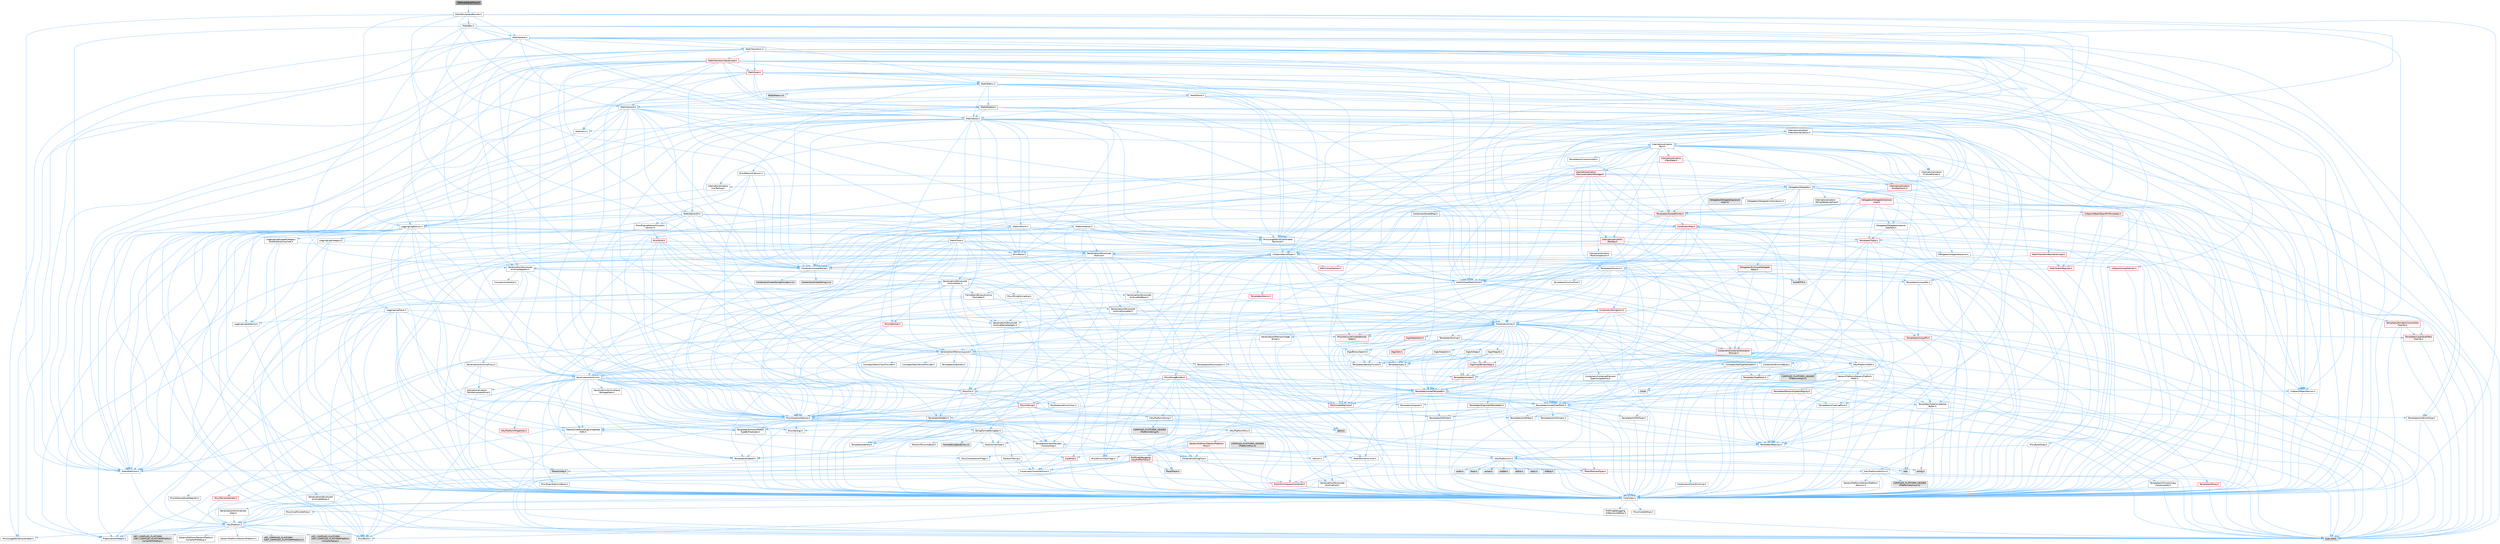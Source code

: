 digraph "DeferredDecalProxy.h"
{
 // INTERACTIVE_SVG=YES
 // LATEX_PDF_SIZE
  bgcolor="transparent";
  edge [fontname=Helvetica,fontsize=10,labelfontname=Helvetica,labelfontsize=10];
  node [fontname=Helvetica,fontsize=10,shape=box,height=0.2,width=0.4];
  Node1 [id="Node000001",label="DeferredDecalProxy.h",height=0.2,width=0.4,color="gray40", fillcolor="grey60", style="filled", fontcolor="black",tooltip=" "];
  Node1 -> Node2 [id="edge1_Node000001_Node000002",color="steelblue1",style="solid",tooltip=" "];
  Node2 [id="Node000002",label="Math/BoxSphereBounds.h",height=0.2,width=0.4,color="grey40", fillcolor="white", style="filled",URL="$d3/d0a/BoxSphereBounds_8h.html",tooltip=" "];
  Node2 -> Node3 [id="edge2_Node000002_Node000003",color="steelblue1",style="solid",tooltip=" "];
  Node3 [id="Node000003",label="CoreTypes.h",height=0.2,width=0.4,color="grey40", fillcolor="white", style="filled",URL="$dc/dec/CoreTypes_8h.html",tooltip=" "];
  Node3 -> Node4 [id="edge3_Node000003_Node000004",color="steelblue1",style="solid",tooltip=" "];
  Node4 [id="Node000004",label="HAL/Platform.h",height=0.2,width=0.4,color="grey40", fillcolor="white", style="filled",URL="$d9/dd0/Platform_8h.html",tooltip=" "];
  Node4 -> Node5 [id="edge4_Node000004_Node000005",color="steelblue1",style="solid",tooltip=" "];
  Node5 [id="Node000005",label="Misc/Build.h",height=0.2,width=0.4,color="grey40", fillcolor="white", style="filled",URL="$d3/dbb/Build_8h.html",tooltip=" "];
  Node4 -> Node6 [id="edge5_Node000004_Node000006",color="steelblue1",style="solid",tooltip=" "];
  Node6 [id="Node000006",label="Misc/LargeWorldCoordinates.h",height=0.2,width=0.4,color="grey40", fillcolor="white", style="filled",URL="$d2/dcb/LargeWorldCoordinates_8h.html",tooltip=" "];
  Node4 -> Node7 [id="edge6_Node000004_Node000007",color="steelblue1",style="solid",tooltip=" "];
  Node7 [id="Node000007",label="type_traits",height=0.2,width=0.4,color="grey60", fillcolor="#E0E0E0", style="filled",tooltip=" "];
  Node4 -> Node8 [id="edge7_Node000004_Node000008",color="steelblue1",style="solid",tooltip=" "];
  Node8 [id="Node000008",label="PreprocessorHelpers.h",height=0.2,width=0.4,color="grey40", fillcolor="white", style="filled",URL="$db/ddb/PreprocessorHelpers_8h.html",tooltip=" "];
  Node4 -> Node9 [id="edge8_Node000004_Node000009",color="steelblue1",style="solid",tooltip=" "];
  Node9 [id="Node000009",label="UBT_COMPILED_PLATFORM\l/UBT_COMPILED_PLATFORMPlatform\lCompilerPreSetup.h",height=0.2,width=0.4,color="grey60", fillcolor="#E0E0E0", style="filled",tooltip=" "];
  Node4 -> Node10 [id="edge9_Node000004_Node000010",color="steelblue1",style="solid",tooltip=" "];
  Node10 [id="Node000010",label="GenericPlatform/GenericPlatform\lCompilerPreSetup.h",height=0.2,width=0.4,color="grey40", fillcolor="white", style="filled",URL="$d9/dc8/GenericPlatformCompilerPreSetup_8h.html",tooltip=" "];
  Node4 -> Node11 [id="edge10_Node000004_Node000011",color="steelblue1",style="solid",tooltip=" "];
  Node11 [id="Node000011",label="GenericPlatform/GenericPlatform.h",height=0.2,width=0.4,color="grey40", fillcolor="white", style="filled",URL="$d6/d84/GenericPlatform_8h.html",tooltip=" "];
  Node4 -> Node12 [id="edge11_Node000004_Node000012",color="steelblue1",style="solid",tooltip=" "];
  Node12 [id="Node000012",label="UBT_COMPILED_PLATFORM\l/UBT_COMPILED_PLATFORMPlatform.h",height=0.2,width=0.4,color="grey60", fillcolor="#E0E0E0", style="filled",tooltip=" "];
  Node4 -> Node13 [id="edge12_Node000004_Node000013",color="steelblue1",style="solid",tooltip=" "];
  Node13 [id="Node000013",label="UBT_COMPILED_PLATFORM\l/UBT_COMPILED_PLATFORMPlatform\lCompilerSetup.h",height=0.2,width=0.4,color="grey60", fillcolor="#E0E0E0", style="filled",tooltip=" "];
  Node3 -> Node14 [id="edge13_Node000003_Node000014",color="steelblue1",style="solid",tooltip=" "];
  Node14 [id="Node000014",label="ProfilingDebugging\l/UMemoryDefines.h",height=0.2,width=0.4,color="grey40", fillcolor="white", style="filled",URL="$d2/da2/UMemoryDefines_8h.html",tooltip=" "];
  Node3 -> Node15 [id="edge14_Node000003_Node000015",color="steelblue1",style="solid",tooltip=" "];
  Node15 [id="Node000015",label="Misc/CoreMiscDefines.h",height=0.2,width=0.4,color="grey40", fillcolor="white", style="filled",URL="$da/d38/CoreMiscDefines_8h.html",tooltip=" "];
  Node15 -> Node4 [id="edge15_Node000015_Node000004",color="steelblue1",style="solid",tooltip=" "];
  Node15 -> Node8 [id="edge16_Node000015_Node000008",color="steelblue1",style="solid",tooltip=" "];
  Node3 -> Node16 [id="edge17_Node000003_Node000016",color="steelblue1",style="solid",tooltip=" "];
  Node16 [id="Node000016",label="Misc/CoreDefines.h",height=0.2,width=0.4,color="grey40", fillcolor="white", style="filled",URL="$d3/dd2/CoreDefines_8h.html",tooltip=" "];
  Node2 -> Node17 [id="edge18_Node000002_Node000017",color="steelblue1",style="solid",tooltip=" "];
  Node17 [id="Node000017",label="Math/MathFwd.h",height=0.2,width=0.4,color="grey40", fillcolor="white", style="filled",URL="$d2/d10/MathFwd_8h.html",tooltip=" "];
  Node17 -> Node4 [id="edge19_Node000017_Node000004",color="steelblue1",style="solid",tooltip=" "];
  Node2 -> Node18 [id="edge20_Node000002_Node000018",color="steelblue1",style="solid",tooltip=" "];
  Node18 [id="Node000018",label="Math/UnrealMathUtility.h",height=0.2,width=0.4,color="grey40", fillcolor="white", style="filled",URL="$db/db8/UnrealMathUtility_8h.html",tooltip=" "];
  Node18 -> Node3 [id="edge21_Node000018_Node000003",color="steelblue1",style="solid",tooltip=" "];
  Node18 -> Node19 [id="edge22_Node000018_Node000019",color="steelblue1",style="solid",tooltip=" "];
  Node19 [id="Node000019",label="Misc/AssertionMacros.h",height=0.2,width=0.4,color="grey40", fillcolor="white", style="filled",URL="$d0/dfa/AssertionMacros_8h.html",tooltip=" "];
  Node19 -> Node3 [id="edge23_Node000019_Node000003",color="steelblue1",style="solid",tooltip=" "];
  Node19 -> Node4 [id="edge24_Node000019_Node000004",color="steelblue1",style="solid",tooltip=" "];
  Node19 -> Node20 [id="edge25_Node000019_Node000020",color="steelblue1",style="solid",tooltip=" "];
  Node20 [id="Node000020",label="HAL/PlatformMisc.h",height=0.2,width=0.4,color="grey40", fillcolor="white", style="filled",URL="$d0/df5/PlatformMisc_8h.html",tooltip=" "];
  Node20 -> Node3 [id="edge26_Node000020_Node000003",color="steelblue1",style="solid",tooltip=" "];
  Node20 -> Node21 [id="edge27_Node000020_Node000021",color="steelblue1",style="solid",tooltip=" "];
  Node21 [id="Node000021",label="GenericPlatform/GenericPlatform\lMisc.h",height=0.2,width=0.4,color="red", fillcolor="#FFF0F0", style="filled",URL="$db/d9a/GenericPlatformMisc_8h.html",tooltip=" "];
  Node21 -> Node22 [id="edge28_Node000021_Node000022",color="steelblue1",style="solid",tooltip=" "];
  Node22 [id="Node000022",label="Containers/StringFwd.h",height=0.2,width=0.4,color="grey40", fillcolor="white", style="filled",URL="$df/d37/StringFwd_8h.html",tooltip=" "];
  Node22 -> Node3 [id="edge29_Node000022_Node000003",color="steelblue1",style="solid",tooltip=" "];
  Node22 -> Node23 [id="edge30_Node000022_Node000023",color="steelblue1",style="solid",tooltip=" "];
  Node23 [id="Node000023",label="Traits/ElementType.h",height=0.2,width=0.4,color="red", fillcolor="#FFF0F0", style="filled",URL="$d5/d4f/ElementType_8h.html",tooltip=" "];
  Node23 -> Node4 [id="edge31_Node000023_Node000004",color="steelblue1",style="solid",tooltip=" "];
  Node23 -> Node7 [id="edge32_Node000023_Node000007",color="steelblue1",style="solid",tooltip=" "];
  Node22 -> Node25 [id="edge33_Node000022_Node000025",color="steelblue1",style="solid",tooltip=" "];
  Node25 [id="Node000025",label="Traits/IsContiguousContainer.h",height=0.2,width=0.4,color="red", fillcolor="#FFF0F0", style="filled",URL="$d5/d3c/IsContiguousContainer_8h.html",tooltip=" "];
  Node25 -> Node3 [id="edge34_Node000025_Node000003",color="steelblue1",style="solid",tooltip=" "];
  Node21 -> Node27 [id="edge35_Node000021_Node000027",color="steelblue1",style="solid",tooltip=" "];
  Node27 [id="Node000027",label="CoreFwd.h",height=0.2,width=0.4,color="red", fillcolor="#FFF0F0", style="filled",URL="$d1/d1e/CoreFwd_8h.html",tooltip=" "];
  Node27 -> Node3 [id="edge36_Node000027_Node000003",color="steelblue1",style="solid",tooltip=" "];
  Node27 -> Node28 [id="edge37_Node000027_Node000028",color="steelblue1",style="solid",tooltip=" "];
  Node28 [id="Node000028",label="Containers/ContainersFwd.h",height=0.2,width=0.4,color="grey40", fillcolor="white", style="filled",URL="$d4/d0a/ContainersFwd_8h.html",tooltip=" "];
  Node28 -> Node4 [id="edge38_Node000028_Node000004",color="steelblue1",style="solid",tooltip=" "];
  Node28 -> Node3 [id="edge39_Node000028_Node000003",color="steelblue1",style="solid",tooltip=" "];
  Node28 -> Node25 [id="edge40_Node000028_Node000025",color="steelblue1",style="solid",tooltip=" "];
  Node27 -> Node17 [id="edge41_Node000027_Node000017",color="steelblue1",style="solid",tooltip=" "];
  Node21 -> Node3 [id="edge42_Node000021_Node000003",color="steelblue1",style="solid",tooltip=" "];
  Node21 -> Node31 [id="edge43_Node000021_Node000031",color="steelblue1",style="solid",tooltip=" "];
  Node31 [id="Node000031",label="HAL/PlatformCrt.h",height=0.2,width=0.4,color="grey40", fillcolor="white", style="filled",URL="$d8/d75/PlatformCrt_8h.html",tooltip=" "];
  Node31 -> Node32 [id="edge44_Node000031_Node000032",color="steelblue1",style="solid",tooltip=" "];
  Node32 [id="Node000032",label="new",height=0.2,width=0.4,color="grey60", fillcolor="#E0E0E0", style="filled",tooltip=" "];
  Node31 -> Node33 [id="edge45_Node000031_Node000033",color="steelblue1",style="solid",tooltip=" "];
  Node33 [id="Node000033",label="wchar.h",height=0.2,width=0.4,color="grey60", fillcolor="#E0E0E0", style="filled",tooltip=" "];
  Node31 -> Node34 [id="edge46_Node000031_Node000034",color="steelblue1",style="solid",tooltip=" "];
  Node34 [id="Node000034",label="stddef.h",height=0.2,width=0.4,color="grey60", fillcolor="#E0E0E0", style="filled",tooltip=" "];
  Node31 -> Node35 [id="edge47_Node000031_Node000035",color="steelblue1",style="solid",tooltip=" "];
  Node35 [id="Node000035",label="stdlib.h",height=0.2,width=0.4,color="grey60", fillcolor="#E0E0E0", style="filled",tooltip=" "];
  Node31 -> Node36 [id="edge48_Node000031_Node000036",color="steelblue1",style="solid",tooltip=" "];
  Node36 [id="Node000036",label="stdio.h",height=0.2,width=0.4,color="grey60", fillcolor="#E0E0E0", style="filled",tooltip=" "];
  Node31 -> Node37 [id="edge49_Node000031_Node000037",color="steelblue1",style="solid",tooltip=" "];
  Node37 [id="Node000037",label="stdarg.h",height=0.2,width=0.4,color="grey60", fillcolor="#E0E0E0", style="filled",tooltip=" "];
  Node31 -> Node38 [id="edge50_Node000031_Node000038",color="steelblue1",style="solid",tooltip=" "];
  Node38 [id="Node000038",label="math.h",height=0.2,width=0.4,color="grey60", fillcolor="#E0E0E0", style="filled",tooltip=" "];
  Node31 -> Node39 [id="edge51_Node000031_Node000039",color="steelblue1",style="solid",tooltip=" "];
  Node39 [id="Node000039",label="float.h",height=0.2,width=0.4,color="grey60", fillcolor="#E0E0E0", style="filled",tooltip=" "];
  Node31 -> Node40 [id="edge52_Node000031_Node000040",color="steelblue1",style="solid",tooltip=" "];
  Node40 [id="Node000040",label="string.h",height=0.2,width=0.4,color="grey60", fillcolor="#E0E0E0", style="filled",tooltip=" "];
  Node21 -> Node41 [id="edge53_Node000021_Node000041",color="steelblue1",style="solid",tooltip=" "];
  Node41 [id="Node000041",label="Math/NumericLimits.h",height=0.2,width=0.4,color="grey40", fillcolor="white", style="filled",URL="$df/d1b/NumericLimits_8h.html",tooltip=" "];
  Node41 -> Node3 [id="edge54_Node000041_Node000003",color="steelblue1",style="solid",tooltip=" "];
  Node21 -> Node42 [id="edge55_Node000021_Node000042",color="steelblue1",style="solid",tooltip=" "];
  Node42 [id="Node000042",label="Misc/CompressionFlags.h",height=0.2,width=0.4,color="grey40", fillcolor="white", style="filled",URL="$d9/d76/CompressionFlags_8h.html",tooltip=" "];
  Node21 -> Node43 [id="edge56_Node000021_Node000043",color="steelblue1",style="solid",tooltip=" "];
  Node43 [id="Node000043",label="Misc/EnumClassFlags.h",height=0.2,width=0.4,color="grey40", fillcolor="white", style="filled",URL="$d8/de7/EnumClassFlags_8h.html",tooltip=" "];
  Node20 -> Node46 [id="edge57_Node000020_Node000046",color="steelblue1",style="solid",tooltip=" "];
  Node46 [id="Node000046",label="COMPILED_PLATFORM_HEADER\l(PlatformMisc.h)",height=0.2,width=0.4,color="grey60", fillcolor="#E0E0E0", style="filled",tooltip=" "];
  Node20 -> Node47 [id="edge58_Node000020_Node000047",color="steelblue1",style="solid",tooltip=" "];
  Node47 [id="Node000047",label="ProfilingDebugging\l/CpuProfilerTrace.h",height=0.2,width=0.4,color="red", fillcolor="#FFF0F0", style="filled",URL="$da/dcb/CpuProfilerTrace_8h.html",tooltip=" "];
  Node47 -> Node3 [id="edge59_Node000047_Node000003",color="steelblue1",style="solid",tooltip=" "];
  Node47 -> Node28 [id="edge60_Node000047_Node000028",color="steelblue1",style="solid",tooltip=" "];
  Node47 -> Node48 [id="edge61_Node000047_Node000048",color="steelblue1",style="solid",tooltip=" "];
  Node48 [id="Node000048",label="HAL/PlatformAtomics.h",height=0.2,width=0.4,color="grey40", fillcolor="white", style="filled",URL="$d3/d36/PlatformAtomics_8h.html",tooltip=" "];
  Node48 -> Node3 [id="edge62_Node000048_Node000003",color="steelblue1",style="solid",tooltip=" "];
  Node48 -> Node49 [id="edge63_Node000048_Node000049",color="steelblue1",style="solid",tooltip=" "];
  Node49 [id="Node000049",label="GenericPlatform/GenericPlatform\lAtomics.h",height=0.2,width=0.4,color="grey40", fillcolor="white", style="filled",URL="$da/d72/GenericPlatformAtomics_8h.html",tooltip=" "];
  Node49 -> Node3 [id="edge64_Node000049_Node000003",color="steelblue1",style="solid",tooltip=" "];
  Node48 -> Node50 [id="edge65_Node000048_Node000050",color="steelblue1",style="solid",tooltip=" "];
  Node50 [id="Node000050",label="COMPILED_PLATFORM_HEADER\l(PlatformAtomics.h)",height=0.2,width=0.4,color="grey60", fillcolor="#E0E0E0", style="filled",tooltip=" "];
  Node47 -> Node8 [id="edge66_Node000047_Node000008",color="steelblue1",style="solid",tooltip=" "];
  Node47 -> Node5 [id="edge67_Node000047_Node000005",color="steelblue1",style="solid",tooltip=" "];
  Node47 -> Node51 [id="edge68_Node000047_Node000051",color="steelblue1",style="solid",tooltip=" "];
  Node51 [id="Node000051",label="Trace/Config.h",height=0.2,width=0.4,color="grey60", fillcolor="#E0E0E0", style="filled",tooltip=" "];
  Node47 -> Node54 [id="edge69_Node000047_Node000054",color="steelblue1",style="solid",tooltip=" "];
  Node54 [id="Node000054",label="Trace/Trace.h",height=0.2,width=0.4,color="grey60", fillcolor="#E0E0E0", style="filled",tooltip=" "];
  Node19 -> Node8 [id="edge70_Node000019_Node000008",color="steelblue1",style="solid",tooltip=" "];
  Node19 -> Node55 [id="edge71_Node000019_Node000055",color="steelblue1",style="solid",tooltip=" "];
  Node55 [id="Node000055",label="Templates/EnableIf.h",height=0.2,width=0.4,color="grey40", fillcolor="white", style="filled",URL="$d7/d60/EnableIf_8h.html",tooltip=" "];
  Node55 -> Node3 [id="edge72_Node000055_Node000003",color="steelblue1",style="solid",tooltip=" "];
  Node19 -> Node56 [id="edge73_Node000019_Node000056",color="steelblue1",style="solid",tooltip=" "];
  Node56 [id="Node000056",label="Templates/IsArrayOrRefOf\lTypeByPredicate.h",height=0.2,width=0.4,color="grey40", fillcolor="white", style="filled",URL="$d6/da1/IsArrayOrRefOfTypeByPredicate_8h.html",tooltip=" "];
  Node56 -> Node3 [id="edge74_Node000056_Node000003",color="steelblue1",style="solid",tooltip=" "];
  Node19 -> Node57 [id="edge75_Node000019_Node000057",color="steelblue1",style="solid",tooltip=" "];
  Node57 [id="Node000057",label="Templates/IsValidVariadic\lFunctionArg.h",height=0.2,width=0.4,color="grey40", fillcolor="white", style="filled",URL="$d0/dc8/IsValidVariadicFunctionArg_8h.html",tooltip=" "];
  Node57 -> Node3 [id="edge76_Node000057_Node000003",color="steelblue1",style="solid",tooltip=" "];
  Node57 -> Node58 [id="edge77_Node000057_Node000058",color="steelblue1",style="solid",tooltip=" "];
  Node58 [id="Node000058",label="IsEnum.h",height=0.2,width=0.4,color="grey40", fillcolor="white", style="filled",URL="$d4/de5/IsEnum_8h.html",tooltip=" "];
  Node57 -> Node7 [id="edge78_Node000057_Node000007",color="steelblue1",style="solid",tooltip=" "];
  Node19 -> Node59 [id="edge79_Node000019_Node000059",color="steelblue1",style="solid",tooltip=" "];
  Node59 [id="Node000059",label="Traits/IsCharEncodingCompatible\lWith.h",height=0.2,width=0.4,color="grey40", fillcolor="white", style="filled",URL="$df/dd1/IsCharEncodingCompatibleWith_8h.html",tooltip=" "];
  Node59 -> Node7 [id="edge80_Node000059_Node000007",color="steelblue1",style="solid",tooltip=" "];
  Node59 -> Node60 [id="edge81_Node000059_Node000060",color="steelblue1",style="solid",tooltip=" "];
  Node60 [id="Node000060",label="Traits/IsCharType.h",height=0.2,width=0.4,color="grey40", fillcolor="white", style="filled",URL="$db/d51/IsCharType_8h.html",tooltip=" "];
  Node60 -> Node3 [id="edge82_Node000060_Node000003",color="steelblue1",style="solid",tooltip=" "];
  Node19 -> Node61 [id="edge83_Node000019_Node000061",color="steelblue1",style="solid",tooltip=" "];
  Node61 [id="Node000061",label="Misc/VarArgs.h",height=0.2,width=0.4,color="grey40", fillcolor="white", style="filled",URL="$d5/d6f/VarArgs_8h.html",tooltip=" "];
  Node61 -> Node3 [id="edge84_Node000061_Node000003",color="steelblue1",style="solid",tooltip=" "];
  Node19 -> Node62 [id="edge85_Node000019_Node000062",color="steelblue1",style="solid",tooltip=" "];
  Node62 [id="Node000062",label="String/FormatStringSan.h",height=0.2,width=0.4,color="grey40", fillcolor="white", style="filled",URL="$d3/d8b/FormatStringSan_8h.html",tooltip=" "];
  Node62 -> Node7 [id="edge86_Node000062_Node000007",color="steelblue1",style="solid",tooltip=" "];
  Node62 -> Node3 [id="edge87_Node000062_Node000003",color="steelblue1",style="solid",tooltip=" "];
  Node62 -> Node63 [id="edge88_Node000062_Node000063",color="steelblue1",style="solid",tooltip=" "];
  Node63 [id="Node000063",label="Templates/Requires.h",height=0.2,width=0.4,color="grey40", fillcolor="white", style="filled",URL="$dc/d96/Requires_8h.html",tooltip=" "];
  Node63 -> Node55 [id="edge89_Node000063_Node000055",color="steelblue1",style="solid",tooltip=" "];
  Node63 -> Node7 [id="edge90_Node000063_Node000007",color="steelblue1",style="solid",tooltip=" "];
  Node62 -> Node64 [id="edge91_Node000062_Node000064",color="steelblue1",style="solid",tooltip=" "];
  Node64 [id="Node000064",label="Templates/Identity.h",height=0.2,width=0.4,color="grey40", fillcolor="white", style="filled",URL="$d0/dd5/Identity_8h.html",tooltip=" "];
  Node62 -> Node57 [id="edge92_Node000062_Node000057",color="steelblue1",style="solid",tooltip=" "];
  Node62 -> Node60 [id="edge93_Node000062_Node000060",color="steelblue1",style="solid",tooltip=" "];
  Node62 -> Node65 [id="edge94_Node000062_Node000065",color="steelblue1",style="solid",tooltip=" "];
  Node65 [id="Node000065",label="Traits/IsTEnumAsByte.h",height=0.2,width=0.4,color="grey40", fillcolor="white", style="filled",URL="$d1/de6/IsTEnumAsByte_8h.html",tooltip=" "];
  Node62 -> Node66 [id="edge95_Node000062_Node000066",color="steelblue1",style="solid",tooltip=" "];
  Node66 [id="Node000066",label="Traits/IsTString.h",height=0.2,width=0.4,color="grey40", fillcolor="white", style="filled",URL="$d0/df8/IsTString_8h.html",tooltip=" "];
  Node66 -> Node28 [id="edge96_Node000066_Node000028",color="steelblue1",style="solid",tooltip=" "];
  Node62 -> Node28 [id="edge97_Node000062_Node000028",color="steelblue1",style="solid",tooltip=" "];
  Node62 -> Node67 [id="edge98_Node000062_Node000067",color="steelblue1",style="solid",tooltip=" "];
  Node67 [id="Node000067",label="FormatStringSanErrors.inl",height=0.2,width=0.4,color="grey60", fillcolor="#E0E0E0", style="filled",tooltip=" "];
  Node19 -> Node68 [id="edge99_Node000019_Node000068",color="steelblue1",style="solid",tooltip=" "];
  Node68 [id="Node000068",label="atomic",height=0.2,width=0.4,color="grey60", fillcolor="#E0E0E0", style="filled",tooltip=" "];
  Node18 -> Node69 [id="edge100_Node000018_Node000069",color="steelblue1",style="solid",tooltip=" "];
  Node69 [id="Node000069",label="HAL/PlatformMath.h",height=0.2,width=0.4,color="grey40", fillcolor="white", style="filled",URL="$dc/d53/PlatformMath_8h.html",tooltip=" "];
  Node69 -> Node3 [id="edge101_Node000069_Node000003",color="steelblue1",style="solid",tooltip=" "];
  Node69 -> Node70 [id="edge102_Node000069_Node000070",color="steelblue1",style="solid",tooltip=" "];
  Node70 [id="Node000070",label="GenericPlatform/GenericPlatform\lMath.h",height=0.2,width=0.4,color="grey40", fillcolor="white", style="filled",URL="$d5/d79/GenericPlatformMath_8h.html",tooltip=" "];
  Node70 -> Node3 [id="edge103_Node000070_Node000003",color="steelblue1",style="solid",tooltip=" "];
  Node70 -> Node28 [id="edge104_Node000070_Node000028",color="steelblue1",style="solid",tooltip=" "];
  Node70 -> Node31 [id="edge105_Node000070_Node000031",color="steelblue1",style="solid",tooltip=" "];
  Node70 -> Node71 [id="edge106_Node000070_Node000071",color="steelblue1",style="solid",tooltip=" "];
  Node71 [id="Node000071",label="Templates/AndOrNot.h",height=0.2,width=0.4,color="grey40", fillcolor="white", style="filled",URL="$db/d0a/AndOrNot_8h.html",tooltip=" "];
  Node71 -> Node3 [id="edge107_Node000071_Node000003",color="steelblue1",style="solid",tooltip=" "];
  Node70 -> Node72 [id="edge108_Node000070_Node000072",color="steelblue1",style="solid",tooltip=" "];
  Node72 [id="Node000072",label="Templates/Decay.h",height=0.2,width=0.4,color="red", fillcolor="#FFF0F0", style="filled",URL="$dd/d0f/Decay_8h.html",tooltip=" "];
  Node72 -> Node3 [id="edge109_Node000072_Node000003",color="steelblue1",style="solid",tooltip=" "];
  Node72 -> Node7 [id="edge110_Node000072_Node000007",color="steelblue1",style="solid",tooltip=" "];
  Node70 -> Node74 [id="edge111_Node000070_Node000074",color="steelblue1",style="solid",tooltip=" "];
  Node74 [id="Node000074",label="Templates/IsFloatingPoint.h",height=0.2,width=0.4,color="grey40", fillcolor="white", style="filled",URL="$d3/d11/IsFloatingPoint_8h.html",tooltip=" "];
  Node74 -> Node3 [id="edge112_Node000074_Node000003",color="steelblue1",style="solid",tooltip=" "];
  Node70 -> Node75 [id="edge113_Node000070_Node000075",color="steelblue1",style="solid",tooltip=" "];
  Node75 [id="Node000075",label="Templates/UnrealTypeTraits.h",height=0.2,width=0.4,color="grey40", fillcolor="white", style="filled",URL="$d2/d2d/UnrealTypeTraits_8h.html",tooltip=" "];
  Node75 -> Node3 [id="edge114_Node000075_Node000003",color="steelblue1",style="solid",tooltip=" "];
  Node75 -> Node76 [id="edge115_Node000075_Node000076",color="steelblue1",style="solid",tooltip=" "];
  Node76 [id="Node000076",label="Templates/IsPointer.h",height=0.2,width=0.4,color="grey40", fillcolor="white", style="filled",URL="$d7/d05/IsPointer_8h.html",tooltip=" "];
  Node76 -> Node3 [id="edge116_Node000076_Node000003",color="steelblue1",style="solid",tooltip=" "];
  Node75 -> Node19 [id="edge117_Node000075_Node000019",color="steelblue1",style="solid",tooltip=" "];
  Node75 -> Node71 [id="edge118_Node000075_Node000071",color="steelblue1",style="solid",tooltip=" "];
  Node75 -> Node55 [id="edge119_Node000075_Node000055",color="steelblue1",style="solid",tooltip=" "];
  Node75 -> Node77 [id="edge120_Node000075_Node000077",color="steelblue1",style="solid",tooltip=" "];
  Node77 [id="Node000077",label="Templates/IsArithmetic.h",height=0.2,width=0.4,color="grey40", fillcolor="white", style="filled",URL="$d2/d5d/IsArithmetic_8h.html",tooltip=" "];
  Node77 -> Node3 [id="edge121_Node000077_Node000003",color="steelblue1",style="solid",tooltip=" "];
  Node75 -> Node58 [id="edge122_Node000075_Node000058",color="steelblue1",style="solid",tooltip=" "];
  Node75 -> Node78 [id="edge123_Node000075_Node000078",color="steelblue1",style="solid",tooltip=" "];
  Node78 [id="Node000078",label="Templates/Models.h",height=0.2,width=0.4,color="grey40", fillcolor="white", style="filled",URL="$d3/d0c/Models_8h.html",tooltip=" "];
  Node78 -> Node64 [id="edge124_Node000078_Node000064",color="steelblue1",style="solid",tooltip=" "];
  Node75 -> Node79 [id="edge125_Node000075_Node000079",color="steelblue1",style="solid",tooltip=" "];
  Node79 [id="Node000079",label="Templates/IsPODType.h",height=0.2,width=0.4,color="grey40", fillcolor="white", style="filled",URL="$d7/db1/IsPODType_8h.html",tooltip=" "];
  Node79 -> Node3 [id="edge126_Node000079_Node000003",color="steelblue1",style="solid",tooltip=" "];
  Node75 -> Node80 [id="edge127_Node000075_Node000080",color="steelblue1",style="solid",tooltip=" "];
  Node80 [id="Node000080",label="Templates/IsUECoreType.h",height=0.2,width=0.4,color="grey40", fillcolor="white", style="filled",URL="$d1/db8/IsUECoreType_8h.html",tooltip=" "];
  Node80 -> Node3 [id="edge128_Node000080_Node000003",color="steelblue1",style="solid",tooltip=" "];
  Node80 -> Node7 [id="edge129_Node000080_Node000007",color="steelblue1",style="solid",tooltip=" "];
  Node75 -> Node81 [id="edge130_Node000075_Node000081",color="steelblue1",style="solid",tooltip=" "];
  Node81 [id="Node000081",label="Templates/IsTriviallyCopy\lConstructible.h",height=0.2,width=0.4,color="grey40", fillcolor="white", style="filled",URL="$d3/d78/IsTriviallyCopyConstructible_8h.html",tooltip=" "];
  Node81 -> Node3 [id="edge131_Node000081_Node000003",color="steelblue1",style="solid",tooltip=" "];
  Node81 -> Node7 [id="edge132_Node000081_Node000007",color="steelblue1",style="solid",tooltip=" "];
  Node70 -> Node63 [id="edge133_Node000070_Node000063",color="steelblue1",style="solid",tooltip=" "];
  Node70 -> Node82 [id="edge134_Node000070_Node000082",color="steelblue1",style="solid",tooltip=" "];
  Node82 [id="Node000082",label="Templates/ResolveTypeAmbiguity.h",height=0.2,width=0.4,color="red", fillcolor="#FFF0F0", style="filled",URL="$df/d1f/ResolveTypeAmbiguity_8h.html",tooltip=" "];
  Node82 -> Node3 [id="edge135_Node000082_Node000003",color="steelblue1",style="solid",tooltip=" "];
  Node82 -> Node74 [id="edge136_Node000082_Node000074",color="steelblue1",style="solid",tooltip=" "];
  Node82 -> Node75 [id="edge137_Node000082_Node000075",color="steelblue1",style="solid",tooltip=" "];
  Node82 -> Node83 [id="edge138_Node000082_Node000083",color="steelblue1",style="solid",tooltip=" "];
  Node83 [id="Node000083",label="Templates/IsSigned.h",height=0.2,width=0.4,color="grey40", fillcolor="white", style="filled",URL="$d8/dd8/IsSigned_8h.html",tooltip=" "];
  Node83 -> Node3 [id="edge139_Node000083_Node000003",color="steelblue1",style="solid",tooltip=" "];
  Node82 -> Node63 [id="edge140_Node000082_Node000063",color="steelblue1",style="solid",tooltip=" "];
  Node70 -> Node85 [id="edge141_Node000070_Node000085",color="steelblue1",style="solid",tooltip=" "];
  Node85 [id="Node000085",label="Templates/TypeCompatible\lBytes.h",height=0.2,width=0.4,color="grey40", fillcolor="white", style="filled",URL="$df/d0a/TypeCompatibleBytes_8h.html",tooltip=" "];
  Node85 -> Node3 [id="edge142_Node000085_Node000003",color="steelblue1",style="solid",tooltip=" "];
  Node85 -> Node40 [id="edge143_Node000085_Node000040",color="steelblue1",style="solid",tooltip=" "];
  Node85 -> Node32 [id="edge144_Node000085_Node000032",color="steelblue1",style="solid",tooltip=" "];
  Node85 -> Node7 [id="edge145_Node000085_Node000007",color="steelblue1",style="solid",tooltip=" "];
  Node70 -> Node86 [id="edge146_Node000070_Node000086",color="steelblue1",style="solid",tooltip=" "];
  Node86 [id="Node000086",label="limits",height=0.2,width=0.4,color="grey60", fillcolor="#E0E0E0", style="filled",tooltip=" "];
  Node70 -> Node7 [id="edge147_Node000070_Node000007",color="steelblue1",style="solid",tooltip=" "];
  Node69 -> Node87 [id="edge148_Node000069_Node000087",color="steelblue1",style="solid",tooltip=" "];
  Node87 [id="Node000087",label="COMPILED_PLATFORM_HEADER\l(PlatformMath.h)",height=0.2,width=0.4,color="grey60", fillcolor="#E0E0E0", style="filled",tooltip=" "];
  Node18 -> Node17 [id="edge149_Node000018_Node000017",color="steelblue1",style="solid",tooltip=" "];
  Node18 -> Node64 [id="edge150_Node000018_Node000064",color="steelblue1",style="solid",tooltip=" "];
  Node18 -> Node63 [id="edge151_Node000018_Node000063",color="steelblue1",style="solid",tooltip=" "];
  Node2 -> Node88 [id="edge152_Node000002_Node000088",color="steelblue1",style="solid",tooltip=" "];
  Node88 [id="Node000088",label="Containers/UnrealString.h",height=0.2,width=0.4,color="grey40", fillcolor="white", style="filled",URL="$d5/dba/UnrealString_8h.html",tooltip=" "];
  Node88 -> Node89 [id="edge153_Node000088_Node000089",color="steelblue1",style="solid",tooltip=" "];
  Node89 [id="Node000089",label="Containers/UnrealStringIncludes.h.inl",height=0.2,width=0.4,color="grey60", fillcolor="#E0E0E0", style="filled",tooltip=" "];
  Node88 -> Node90 [id="edge154_Node000088_Node000090",color="steelblue1",style="solid",tooltip=" "];
  Node90 [id="Node000090",label="Containers/UnrealString.h.inl",height=0.2,width=0.4,color="grey60", fillcolor="#E0E0E0", style="filled",tooltip=" "];
  Node88 -> Node91 [id="edge155_Node000088_Node000091",color="steelblue1",style="solid",tooltip=" "];
  Node91 [id="Node000091",label="Misc/StringFormatArg.h",height=0.2,width=0.4,color="grey40", fillcolor="white", style="filled",URL="$d2/d16/StringFormatArg_8h.html",tooltip=" "];
  Node91 -> Node28 [id="edge156_Node000091_Node000028",color="steelblue1",style="solid",tooltip=" "];
  Node2 -> Node92 [id="edge157_Node000002_Node000092",color="steelblue1",style="solid",tooltip=" "];
  Node92 [id="Node000092",label="Logging/LogMacros.h",height=0.2,width=0.4,color="grey40", fillcolor="white", style="filled",URL="$d0/d16/LogMacros_8h.html",tooltip=" "];
  Node92 -> Node88 [id="edge158_Node000092_Node000088",color="steelblue1",style="solid",tooltip=" "];
  Node92 -> Node3 [id="edge159_Node000092_Node000003",color="steelblue1",style="solid",tooltip=" "];
  Node92 -> Node8 [id="edge160_Node000092_Node000008",color="steelblue1",style="solid",tooltip=" "];
  Node92 -> Node93 [id="edge161_Node000092_Node000093",color="steelblue1",style="solid",tooltip=" "];
  Node93 [id="Node000093",label="Logging/LogCategory.h",height=0.2,width=0.4,color="grey40", fillcolor="white", style="filled",URL="$d9/d36/LogCategory_8h.html",tooltip=" "];
  Node93 -> Node3 [id="edge162_Node000093_Node000003",color="steelblue1",style="solid",tooltip=" "];
  Node93 -> Node94 [id="edge163_Node000093_Node000094",color="steelblue1",style="solid",tooltip=" "];
  Node94 [id="Node000094",label="Logging/LogVerbosity.h",height=0.2,width=0.4,color="grey40", fillcolor="white", style="filled",URL="$d2/d8f/LogVerbosity_8h.html",tooltip=" "];
  Node94 -> Node3 [id="edge164_Node000094_Node000003",color="steelblue1",style="solid",tooltip=" "];
  Node93 -> Node95 [id="edge165_Node000093_Node000095",color="steelblue1",style="solid",tooltip=" "];
  Node95 [id="Node000095",label="UObject/NameTypes.h",height=0.2,width=0.4,color="grey40", fillcolor="white", style="filled",URL="$d6/d35/NameTypes_8h.html",tooltip=" "];
  Node95 -> Node3 [id="edge166_Node000095_Node000003",color="steelblue1",style="solid",tooltip=" "];
  Node95 -> Node19 [id="edge167_Node000095_Node000019",color="steelblue1",style="solid",tooltip=" "];
  Node95 -> Node96 [id="edge168_Node000095_Node000096",color="steelblue1",style="solid",tooltip=" "];
  Node96 [id="Node000096",label="HAL/UnrealMemory.h",height=0.2,width=0.4,color="red", fillcolor="#FFF0F0", style="filled",URL="$d9/d96/UnrealMemory_8h.html",tooltip=" "];
  Node96 -> Node3 [id="edge169_Node000096_Node000003",color="steelblue1",style="solid",tooltip=" "];
  Node96 -> Node76 [id="edge170_Node000096_Node000076",color="steelblue1",style="solid",tooltip=" "];
  Node95 -> Node75 [id="edge171_Node000095_Node000075",color="steelblue1",style="solid",tooltip=" "];
  Node95 -> Node112 [id="edge172_Node000095_Node000112",color="steelblue1",style="solid",tooltip=" "];
  Node112 [id="Node000112",label="Templates/UnrealTemplate.h",height=0.2,width=0.4,color="red", fillcolor="#FFF0F0", style="filled",URL="$d4/d24/UnrealTemplate_8h.html",tooltip=" "];
  Node112 -> Node3 [id="edge173_Node000112_Node000003",color="steelblue1",style="solid",tooltip=" "];
  Node112 -> Node76 [id="edge174_Node000112_Node000076",color="steelblue1",style="solid",tooltip=" "];
  Node112 -> Node96 [id="edge175_Node000112_Node000096",color="steelblue1",style="solid",tooltip=" "];
  Node112 -> Node75 [id="edge176_Node000112_Node000075",color="steelblue1",style="solid",tooltip=" "];
  Node112 -> Node63 [id="edge177_Node000112_Node000063",color="steelblue1",style="solid",tooltip=" "];
  Node112 -> Node85 [id="edge178_Node000112_Node000085",color="steelblue1",style="solid",tooltip=" "];
  Node112 -> Node64 [id="edge179_Node000112_Node000064",color="steelblue1",style="solid",tooltip=" "];
  Node112 -> Node25 [id="edge180_Node000112_Node000025",color="steelblue1",style="solid",tooltip=" "];
  Node112 -> Node7 [id="edge181_Node000112_Node000007",color="steelblue1",style="solid",tooltip=" "];
  Node95 -> Node88 [id="edge182_Node000095_Node000088",color="steelblue1",style="solid",tooltip=" "];
  Node95 -> Node116 [id="edge183_Node000095_Node000116",color="steelblue1",style="solid",tooltip=" "];
  Node116 [id="Node000116",label="HAL/CriticalSection.h",height=0.2,width=0.4,color="red", fillcolor="#FFF0F0", style="filled",URL="$d6/d90/CriticalSection_8h.html",tooltip=" "];
  Node95 -> Node119 [id="edge184_Node000095_Node000119",color="steelblue1",style="solid",tooltip=" "];
  Node119 [id="Node000119",label="Containers/StringConv.h",height=0.2,width=0.4,color="red", fillcolor="#FFF0F0", style="filled",URL="$d3/ddf/StringConv_8h.html",tooltip=" "];
  Node119 -> Node3 [id="edge185_Node000119_Node000003",color="steelblue1",style="solid",tooltip=" "];
  Node119 -> Node19 [id="edge186_Node000119_Node000019",color="steelblue1",style="solid",tooltip=" "];
  Node119 -> Node120 [id="edge187_Node000119_Node000120",color="steelblue1",style="solid",tooltip=" "];
  Node120 [id="Node000120",label="Containers/ContainerAllocation\lPolicies.h",height=0.2,width=0.4,color="red", fillcolor="#FFF0F0", style="filled",URL="$d7/dff/ContainerAllocationPolicies_8h.html",tooltip=" "];
  Node120 -> Node3 [id="edge188_Node000120_Node000003",color="steelblue1",style="solid",tooltip=" "];
  Node120 -> Node120 [id="edge189_Node000120_Node000120",color="steelblue1",style="solid",tooltip=" "];
  Node120 -> Node69 [id="edge190_Node000120_Node000069",color="steelblue1",style="solid",tooltip=" "];
  Node120 -> Node96 [id="edge191_Node000120_Node000096",color="steelblue1",style="solid",tooltip=" "];
  Node120 -> Node41 [id="edge192_Node000120_Node000041",color="steelblue1",style="solid",tooltip=" "];
  Node120 -> Node19 [id="edge193_Node000120_Node000019",color="steelblue1",style="solid",tooltip=" "];
  Node120 -> Node122 [id="edge194_Node000120_Node000122",color="steelblue1",style="solid",tooltip=" "];
  Node122 [id="Node000122",label="Templates/IsPolymorphic.h",height=0.2,width=0.4,color="grey40", fillcolor="white", style="filled",URL="$dc/d20/IsPolymorphic_8h.html",tooltip=" "];
  Node120 -> Node85 [id="edge195_Node000120_Node000085",color="steelblue1",style="solid",tooltip=" "];
  Node120 -> Node7 [id="edge196_Node000120_Node000007",color="steelblue1",style="solid",tooltip=" "];
  Node119 -> Node124 [id="edge197_Node000119_Node000124",color="steelblue1",style="solid",tooltip=" "];
  Node124 [id="Node000124",label="Containers/Array.h",height=0.2,width=0.4,color="grey40", fillcolor="white", style="filled",URL="$df/dd0/Array_8h.html",tooltip=" "];
  Node124 -> Node3 [id="edge198_Node000124_Node000003",color="steelblue1",style="solid",tooltip=" "];
  Node124 -> Node19 [id="edge199_Node000124_Node000019",color="steelblue1",style="solid",tooltip=" "];
  Node124 -> Node125 [id="edge200_Node000124_Node000125",color="steelblue1",style="solid",tooltip=" "];
  Node125 [id="Node000125",label="Misc/IntrusiveUnsetOptional\lState.h",height=0.2,width=0.4,color="red", fillcolor="#FFF0F0", style="filled",URL="$d2/d0a/IntrusiveUnsetOptionalState_8h.html",tooltip=" "];
  Node124 -> Node127 [id="edge201_Node000124_Node000127",color="steelblue1",style="solid",tooltip=" "];
  Node127 [id="Node000127",label="Misc/ReverseIterate.h",height=0.2,width=0.4,color="red", fillcolor="#FFF0F0", style="filled",URL="$db/de3/ReverseIterate_8h.html",tooltip=" "];
  Node127 -> Node4 [id="edge202_Node000127_Node000004",color="steelblue1",style="solid",tooltip=" "];
  Node124 -> Node96 [id="edge203_Node000124_Node000096",color="steelblue1",style="solid",tooltip=" "];
  Node124 -> Node75 [id="edge204_Node000124_Node000075",color="steelblue1",style="solid",tooltip=" "];
  Node124 -> Node112 [id="edge205_Node000124_Node000112",color="steelblue1",style="solid",tooltip=" "];
  Node124 -> Node129 [id="edge206_Node000124_Node000129",color="steelblue1",style="solid",tooltip=" "];
  Node129 [id="Node000129",label="Containers/AllowShrinking.h",height=0.2,width=0.4,color="grey40", fillcolor="white", style="filled",URL="$d7/d1a/AllowShrinking_8h.html",tooltip=" "];
  Node129 -> Node3 [id="edge207_Node000129_Node000003",color="steelblue1",style="solid",tooltip=" "];
  Node124 -> Node120 [id="edge208_Node000124_Node000120",color="steelblue1",style="solid",tooltip=" "];
  Node124 -> Node130 [id="edge209_Node000124_Node000130",color="steelblue1",style="solid",tooltip=" "];
  Node130 [id="Node000130",label="Containers/ContainerElement\lTypeCompatibility.h",height=0.2,width=0.4,color="grey40", fillcolor="white", style="filled",URL="$df/ddf/ContainerElementTypeCompatibility_8h.html",tooltip=" "];
  Node130 -> Node3 [id="edge210_Node000130_Node000003",color="steelblue1",style="solid",tooltip=" "];
  Node130 -> Node75 [id="edge211_Node000130_Node000075",color="steelblue1",style="solid",tooltip=" "];
  Node124 -> Node131 [id="edge212_Node000124_Node000131",color="steelblue1",style="solid",tooltip=" "];
  Node131 [id="Node000131",label="Serialization/Archive.h",height=0.2,width=0.4,color="grey40", fillcolor="white", style="filled",URL="$d7/d3b/Archive_8h.html",tooltip=" "];
  Node131 -> Node27 [id="edge213_Node000131_Node000027",color="steelblue1",style="solid",tooltip=" "];
  Node131 -> Node3 [id="edge214_Node000131_Node000003",color="steelblue1",style="solid",tooltip=" "];
  Node131 -> Node132 [id="edge215_Node000131_Node000132",color="steelblue1",style="solid",tooltip=" "];
  Node132 [id="Node000132",label="HAL/PlatformProperties.h",height=0.2,width=0.4,color="red", fillcolor="#FFF0F0", style="filled",URL="$d9/db0/PlatformProperties_8h.html",tooltip=" "];
  Node132 -> Node3 [id="edge216_Node000132_Node000003",color="steelblue1",style="solid",tooltip=" "];
  Node131 -> Node135 [id="edge217_Node000131_Node000135",color="steelblue1",style="solid",tooltip=" "];
  Node135 [id="Node000135",label="Internationalization\l/TextNamespaceFwd.h",height=0.2,width=0.4,color="grey40", fillcolor="white", style="filled",URL="$d8/d97/TextNamespaceFwd_8h.html",tooltip=" "];
  Node135 -> Node3 [id="edge218_Node000135_Node000003",color="steelblue1",style="solid",tooltip=" "];
  Node131 -> Node17 [id="edge219_Node000131_Node000017",color="steelblue1",style="solid",tooltip=" "];
  Node131 -> Node19 [id="edge220_Node000131_Node000019",color="steelblue1",style="solid",tooltip=" "];
  Node131 -> Node5 [id="edge221_Node000131_Node000005",color="steelblue1",style="solid",tooltip=" "];
  Node131 -> Node42 [id="edge222_Node000131_Node000042",color="steelblue1",style="solid",tooltip=" "];
  Node131 -> Node136 [id="edge223_Node000131_Node000136",color="steelblue1",style="solid",tooltip=" "];
  Node136 [id="Node000136",label="Misc/EngineVersionBase.h",height=0.2,width=0.4,color="grey40", fillcolor="white", style="filled",URL="$d5/d2b/EngineVersionBase_8h.html",tooltip=" "];
  Node136 -> Node3 [id="edge224_Node000136_Node000003",color="steelblue1",style="solid",tooltip=" "];
  Node131 -> Node61 [id="edge225_Node000131_Node000061",color="steelblue1",style="solid",tooltip=" "];
  Node131 -> Node137 [id="edge226_Node000131_Node000137",color="steelblue1",style="solid",tooltip=" "];
  Node137 [id="Node000137",label="Serialization/ArchiveCook\lData.h",height=0.2,width=0.4,color="grey40", fillcolor="white", style="filled",URL="$dc/db6/ArchiveCookData_8h.html",tooltip=" "];
  Node137 -> Node4 [id="edge227_Node000137_Node000004",color="steelblue1",style="solid",tooltip=" "];
  Node131 -> Node138 [id="edge228_Node000131_Node000138",color="steelblue1",style="solid",tooltip=" "];
  Node138 [id="Node000138",label="Serialization/ArchiveSave\lPackageData.h",height=0.2,width=0.4,color="grey40", fillcolor="white", style="filled",URL="$d1/d37/ArchiveSavePackageData_8h.html",tooltip=" "];
  Node131 -> Node55 [id="edge229_Node000131_Node000055",color="steelblue1",style="solid",tooltip=" "];
  Node131 -> Node56 [id="edge230_Node000131_Node000056",color="steelblue1",style="solid",tooltip=" "];
  Node131 -> Node139 [id="edge231_Node000131_Node000139",color="steelblue1",style="solid",tooltip=" "];
  Node139 [id="Node000139",label="Templates/IsEnumClass.h",height=0.2,width=0.4,color="grey40", fillcolor="white", style="filled",URL="$d7/d15/IsEnumClass_8h.html",tooltip=" "];
  Node139 -> Node3 [id="edge232_Node000139_Node000003",color="steelblue1",style="solid",tooltip=" "];
  Node139 -> Node71 [id="edge233_Node000139_Node000071",color="steelblue1",style="solid",tooltip=" "];
  Node131 -> Node83 [id="edge234_Node000131_Node000083",color="steelblue1",style="solid",tooltip=" "];
  Node131 -> Node57 [id="edge235_Node000131_Node000057",color="steelblue1",style="solid",tooltip=" "];
  Node131 -> Node112 [id="edge236_Node000131_Node000112",color="steelblue1",style="solid",tooltip=" "];
  Node131 -> Node59 [id="edge237_Node000131_Node000059",color="steelblue1",style="solid",tooltip=" "];
  Node131 -> Node140 [id="edge238_Node000131_Node000140",color="steelblue1",style="solid",tooltip=" "];
  Node140 [id="Node000140",label="UObject/ObjectVersion.h",height=0.2,width=0.4,color="grey40", fillcolor="white", style="filled",URL="$da/d63/ObjectVersion_8h.html",tooltip=" "];
  Node140 -> Node3 [id="edge239_Node000140_Node000003",color="steelblue1",style="solid",tooltip=" "];
  Node124 -> Node141 [id="edge240_Node000124_Node000141",color="steelblue1",style="solid",tooltip=" "];
  Node141 [id="Node000141",label="Serialization/MemoryImage\lWriter.h",height=0.2,width=0.4,color="grey40", fillcolor="white", style="filled",URL="$d0/d08/MemoryImageWriter_8h.html",tooltip=" "];
  Node141 -> Node3 [id="edge241_Node000141_Node000003",color="steelblue1",style="solid",tooltip=" "];
  Node141 -> Node142 [id="edge242_Node000141_Node000142",color="steelblue1",style="solid",tooltip=" "];
  Node142 [id="Node000142",label="Serialization/MemoryLayout.h",height=0.2,width=0.4,color="grey40", fillcolor="white", style="filled",URL="$d7/d66/MemoryLayout_8h.html",tooltip=" "];
  Node142 -> Node143 [id="edge243_Node000142_Node000143",color="steelblue1",style="solid",tooltip=" "];
  Node143 [id="Node000143",label="Concepts/StaticClassProvider.h",height=0.2,width=0.4,color="grey40", fillcolor="white", style="filled",URL="$dd/d83/StaticClassProvider_8h.html",tooltip=" "];
  Node142 -> Node144 [id="edge244_Node000142_Node000144",color="steelblue1",style="solid",tooltip=" "];
  Node144 [id="Node000144",label="Concepts/StaticStructProvider.h",height=0.2,width=0.4,color="grey40", fillcolor="white", style="filled",URL="$d5/d77/StaticStructProvider_8h.html",tooltip=" "];
  Node142 -> Node145 [id="edge245_Node000142_Node000145",color="steelblue1",style="solid",tooltip=" "];
  Node145 [id="Node000145",label="Containers/EnumAsByte.h",height=0.2,width=0.4,color="grey40", fillcolor="white", style="filled",URL="$d6/d9a/EnumAsByte_8h.html",tooltip=" "];
  Node145 -> Node3 [id="edge246_Node000145_Node000003",color="steelblue1",style="solid",tooltip=" "];
  Node145 -> Node79 [id="edge247_Node000145_Node000079",color="steelblue1",style="solid",tooltip=" "];
  Node145 -> Node146 [id="edge248_Node000145_Node000146",color="steelblue1",style="solid",tooltip=" "];
  Node146 [id="Node000146",label="Templates/TypeHash.h",height=0.2,width=0.4,color="red", fillcolor="#FFF0F0", style="filled",URL="$d1/d62/TypeHash_8h.html",tooltip=" "];
  Node146 -> Node3 [id="edge249_Node000146_Node000003",color="steelblue1",style="solid",tooltip=" "];
  Node146 -> Node63 [id="edge250_Node000146_Node000063",color="steelblue1",style="solid",tooltip=" "];
  Node146 -> Node147 [id="edge251_Node000146_Node000147",color="steelblue1",style="solid",tooltip=" "];
  Node147 [id="Node000147",label="Misc/Crc.h",height=0.2,width=0.4,color="red", fillcolor="#FFF0F0", style="filled",URL="$d4/dd2/Crc_8h.html",tooltip=" "];
  Node147 -> Node3 [id="edge252_Node000147_Node000003",color="steelblue1",style="solid",tooltip=" "];
  Node147 -> Node98 [id="edge253_Node000147_Node000098",color="steelblue1",style="solid",tooltip=" "];
  Node98 [id="Node000098",label="HAL/PlatformString.h",height=0.2,width=0.4,color="grey40", fillcolor="white", style="filled",URL="$db/db5/PlatformString_8h.html",tooltip=" "];
  Node98 -> Node3 [id="edge254_Node000098_Node000003",color="steelblue1",style="solid",tooltip=" "];
  Node98 -> Node99 [id="edge255_Node000098_Node000099",color="steelblue1",style="solid",tooltip=" "];
  Node99 [id="Node000099",label="COMPILED_PLATFORM_HEADER\l(PlatformString.h)",height=0.2,width=0.4,color="grey60", fillcolor="#E0E0E0", style="filled",tooltip=" "];
  Node147 -> Node19 [id="edge256_Node000147_Node000019",color="steelblue1",style="solid",tooltip=" "];
  Node147 -> Node148 [id="edge257_Node000147_Node000148",color="steelblue1",style="solid",tooltip=" "];
  Node148 [id="Node000148",label="Misc/CString.h",height=0.2,width=0.4,color="red", fillcolor="#FFF0F0", style="filled",URL="$d2/d49/CString_8h.html",tooltip=" "];
  Node148 -> Node3 [id="edge258_Node000148_Node000003",color="steelblue1",style="solid",tooltip=" "];
  Node148 -> Node31 [id="edge259_Node000148_Node000031",color="steelblue1",style="solid",tooltip=" "];
  Node148 -> Node98 [id="edge260_Node000148_Node000098",color="steelblue1",style="solid",tooltip=" "];
  Node148 -> Node19 [id="edge261_Node000148_Node000019",color="steelblue1",style="solid",tooltip=" "];
  Node148 -> Node61 [id="edge262_Node000148_Node000061",color="steelblue1",style="solid",tooltip=" "];
  Node148 -> Node56 [id="edge263_Node000148_Node000056",color="steelblue1",style="solid",tooltip=" "];
  Node148 -> Node57 [id="edge264_Node000148_Node000057",color="steelblue1",style="solid",tooltip=" "];
  Node148 -> Node59 [id="edge265_Node000148_Node000059",color="steelblue1",style="solid",tooltip=" "];
  Node147 -> Node75 [id="edge266_Node000147_Node000075",color="steelblue1",style="solid",tooltip=" "];
  Node147 -> Node60 [id="edge267_Node000147_Node000060",color="steelblue1",style="solid",tooltip=" "];
  Node146 -> Node7 [id="edge268_Node000146_Node000007",color="steelblue1",style="solid",tooltip=" "];
  Node142 -> Node22 [id="edge269_Node000142_Node000022",color="steelblue1",style="solid",tooltip=" "];
  Node142 -> Node96 [id="edge270_Node000142_Node000096",color="steelblue1",style="solid",tooltip=" "];
  Node142 -> Node153 [id="edge271_Node000142_Node000153",color="steelblue1",style="solid",tooltip=" "];
  Node153 [id="Node000153",label="Misc/DelayedAutoRegister.h",height=0.2,width=0.4,color="grey40", fillcolor="white", style="filled",URL="$d1/dda/DelayedAutoRegister_8h.html",tooltip=" "];
  Node153 -> Node4 [id="edge272_Node000153_Node000004",color="steelblue1",style="solid",tooltip=" "];
  Node142 -> Node55 [id="edge273_Node000142_Node000055",color="steelblue1",style="solid",tooltip=" "];
  Node142 -> Node154 [id="edge274_Node000142_Node000154",color="steelblue1",style="solid",tooltip=" "];
  Node154 [id="Node000154",label="Templates/IsAbstract.h",height=0.2,width=0.4,color="grey40", fillcolor="white", style="filled",URL="$d8/db7/IsAbstract_8h.html",tooltip=" "];
  Node142 -> Node122 [id="edge275_Node000142_Node000122",color="steelblue1",style="solid",tooltip=" "];
  Node142 -> Node78 [id="edge276_Node000142_Node000078",color="steelblue1",style="solid",tooltip=" "];
  Node142 -> Node112 [id="edge277_Node000142_Node000112",color="steelblue1",style="solid",tooltip=" "];
  Node124 -> Node155 [id="edge278_Node000124_Node000155",color="steelblue1",style="solid",tooltip=" "];
  Node155 [id="Node000155",label="Algo/Heapify.h",height=0.2,width=0.4,color="grey40", fillcolor="white", style="filled",URL="$d0/d2a/Heapify_8h.html",tooltip=" "];
  Node155 -> Node156 [id="edge279_Node000155_Node000156",color="steelblue1",style="solid",tooltip=" "];
  Node156 [id="Node000156",label="Algo/Impl/BinaryHeap.h",height=0.2,width=0.4,color="red", fillcolor="#FFF0F0", style="filled",URL="$d7/da3/Algo_2Impl_2BinaryHeap_8h.html",tooltip=" "];
  Node156 -> Node157 [id="edge280_Node000156_Node000157",color="steelblue1",style="solid",tooltip=" "];
  Node157 [id="Node000157",label="Templates/Invoke.h",height=0.2,width=0.4,color="red", fillcolor="#FFF0F0", style="filled",URL="$d7/deb/Invoke_8h.html",tooltip=" "];
  Node157 -> Node3 [id="edge281_Node000157_Node000003",color="steelblue1",style="solid",tooltip=" "];
  Node157 -> Node112 [id="edge282_Node000157_Node000112",color="steelblue1",style="solid",tooltip=" "];
  Node157 -> Node7 [id="edge283_Node000157_Node000007",color="steelblue1",style="solid",tooltip=" "];
  Node156 -> Node7 [id="edge284_Node000156_Node000007",color="steelblue1",style="solid",tooltip=" "];
  Node155 -> Node161 [id="edge285_Node000155_Node000161",color="steelblue1",style="solid",tooltip=" "];
  Node161 [id="Node000161",label="Templates/IdentityFunctor.h",height=0.2,width=0.4,color="grey40", fillcolor="white", style="filled",URL="$d7/d2e/IdentityFunctor_8h.html",tooltip=" "];
  Node161 -> Node4 [id="edge286_Node000161_Node000004",color="steelblue1",style="solid",tooltip=" "];
  Node155 -> Node157 [id="edge287_Node000155_Node000157",color="steelblue1",style="solid",tooltip=" "];
  Node155 -> Node162 [id="edge288_Node000155_Node000162",color="steelblue1",style="solid",tooltip=" "];
  Node162 [id="Node000162",label="Templates/Less.h",height=0.2,width=0.4,color="grey40", fillcolor="white", style="filled",URL="$de/dc8/Less_8h.html",tooltip=" "];
  Node162 -> Node3 [id="edge289_Node000162_Node000003",color="steelblue1",style="solid",tooltip=" "];
  Node162 -> Node112 [id="edge290_Node000162_Node000112",color="steelblue1",style="solid",tooltip=" "];
  Node155 -> Node112 [id="edge291_Node000155_Node000112",color="steelblue1",style="solid",tooltip=" "];
  Node124 -> Node163 [id="edge292_Node000124_Node000163",color="steelblue1",style="solid",tooltip=" "];
  Node163 [id="Node000163",label="Algo/HeapSort.h",height=0.2,width=0.4,color="grey40", fillcolor="white", style="filled",URL="$d3/d92/HeapSort_8h.html",tooltip=" "];
  Node163 -> Node156 [id="edge293_Node000163_Node000156",color="steelblue1",style="solid",tooltip=" "];
  Node163 -> Node161 [id="edge294_Node000163_Node000161",color="steelblue1",style="solid",tooltip=" "];
  Node163 -> Node162 [id="edge295_Node000163_Node000162",color="steelblue1",style="solid",tooltip=" "];
  Node163 -> Node112 [id="edge296_Node000163_Node000112",color="steelblue1",style="solid",tooltip=" "];
  Node124 -> Node164 [id="edge297_Node000124_Node000164",color="steelblue1",style="solid",tooltip=" "];
  Node164 [id="Node000164",label="Algo/IsHeap.h",height=0.2,width=0.4,color="grey40", fillcolor="white", style="filled",URL="$de/d32/IsHeap_8h.html",tooltip=" "];
  Node164 -> Node156 [id="edge298_Node000164_Node000156",color="steelblue1",style="solid",tooltip=" "];
  Node164 -> Node161 [id="edge299_Node000164_Node000161",color="steelblue1",style="solid",tooltip=" "];
  Node164 -> Node157 [id="edge300_Node000164_Node000157",color="steelblue1",style="solid",tooltip=" "];
  Node164 -> Node162 [id="edge301_Node000164_Node000162",color="steelblue1",style="solid",tooltip=" "];
  Node164 -> Node112 [id="edge302_Node000164_Node000112",color="steelblue1",style="solid",tooltip=" "];
  Node124 -> Node156 [id="edge303_Node000124_Node000156",color="steelblue1",style="solid",tooltip=" "];
  Node124 -> Node165 [id="edge304_Node000124_Node000165",color="steelblue1",style="solid",tooltip=" "];
  Node165 [id="Node000165",label="Algo/StableSort.h",height=0.2,width=0.4,color="red", fillcolor="#FFF0F0", style="filled",URL="$d7/d3c/StableSort_8h.html",tooltip=" "];
  Node165 -> Node166 [id="edge305_Node000165_Node000166",color="steelblue1",style="solid",tooltip=" "];
  Node166 [id="Node000166",label="Algo/BinarySearch.h",height=0.2,width=0.4,color="grey40", fillcolor="white", style="filled",URL="$db/db4/BinarySearch_8h.html",tooltip=" "];
  Node166 -> Node161 [id="edge306_Node000166_Node000161",color="steelblue1",style="solid",tooltip=" "];
  Node166 -> Node157 [id="edge307_Node000166_Node000157",color="steelblue1",style="solid",tooltip=" "];
  Node166 -> Node162 [id="edge308_Node000166_Node000162",color="steelblue1",style="solid",tooltip=" "];
  Node165 -> Node161 [id="edge309_Node000165_Node000161",color="steelblue1",style="solid",tooltip=" "];
  Node165 -> Node157 [id="edge310_Node000165_Node000157",color="steelblue1",style="solid",tooltip=" "];
  Node165 -> Node162 [id="edge311_Node000165_Node000162",color="steelblue1",style="solid",tooltip=" "];
  Node165 -> Node112 [id="edge312_Node000165_Node000112",color="steelblue1",style="solid",tooltip=" "];
  Node124 -> Node168 [id="edge313_Node000124_Node000168",color="steelblue1",style="solid",tooltip=" "];
  Node168 [id="Node000168",label="Concepts/GetTypeHashable.h",height=0.2,width=0.4,color="grey40", fillcolor="white", style="filled",URL="$d3/da2/GetTypeHashable_8h.html",tooltip=" "];
  Node168 -> Node3 [id="edge314_Node000168_Node000003",color="steelblue1",style="solid",tooltip=" "];
  Node168 -> Node146 [id="edge315_Node000168_Node000146",color="steelblue1",style="solid",tooltip=" "];
  Node124 -> Node161 [id="edge316_Node000124_Node000161",color="steelblue1",style="solid",tooltip=" "];
  Node124 -> Node157 [id="edge317_Node000124_Node000157",color="steelblue1",style="solid",tooltip=" "];
  Node124 -> Node162 [id="edge318_Node000124_Node000162",color="steelblue1",style="solid",tooltip=" "];
  Node124 -> Node169 [id="edge319_Node000124_Node000169",color="steelblue1",style="solid",tooltip=" "];
  Node169 [id="Node000169",label="Templates/LosesQualifiers\lFromTo.h",height=0.2,width=0.4,color="red", fillcolor="#FFF0F0", style="filled",URL="$d2/db3/LosesQualifiersFromTo_8h.html",tooltip=" "];
  Node169 -> Node7 [id="edge320_Node000169_Node000007",color="steelblue1",style="solid",tooltip=" "];
  Node124 -> Node63 [id="edge321_Node000124_Node000063",color="steelblue1",style="solid",tooltip=" "];
  Node124 -> Node170 [id="edge322_Node000124_Node000170",color="steelblue1",style="solid",tooltip=" "];
  Node170 [id="Node000170",label="Templates/Sorting.h",height=0.2,width=0.4,color="grey40", fillcolor="white", style="filled",URL="$d3/d9e/Sorting_8h.html",tooltip=" "];
  Node170 -> Node3 [id="edge323_Node000170_Node000003",color="steelblue1",style="solid",tooltip=" "];
  Node170 -> Node166 [id="edge324_Node000170_Node000166",color="steelblue1",style="solid",tooltip=" "];
  Node170 -> Node171 [id="edge325_Node000170_Node000171",color="steelblue1",style="solid",tooltip=" "];
  Node171 [id="Node000171",label="Algo/Sort.h",height=0.2,width=0.4,color="red", fillcolor="#FFF0F0", style="filled",URL="$d1/d87/Sort_8h.html",tooltip=" "];
  Node170 -> Node69 [id="edge326_Node000170_Node000069",color="steelblue1",style="solid",tooltip=" "];
  Node170 -> Node162 [id="edge327_Node000170_Node000162",color="steelblue1",style="solid",tooltip=" "];
  Node124 -> Node173 [id="edge328_Node000124_Node000173",color="steelblue1",style="solid",tooltip=" "];
  Node173 [id="Node000173",label="Templates/AlignmentTemplates.h",height=0.2,width=0.4,color="red", fillcolor="#FFF0F0", style="filled",URL="$dd/d32/AlignmentTemplates_8h.html",tooltip=" "];
  Node173 -> Node3 [id="edge329_Node000173_Node000003",color="steelblue1",style="solid",tooltip=" "];
  Node173 -> Node76 [id="edge330_Node000173_Node000076",color="steelblue1",style="solid",tooltip=" "];
  Node124 -> Node23 [id="edge331_Node000124_Node000023",color="steelblue1",style="solid",tooltip=" "];
  Node124 -> Node86 [id="edge332_Node000124_Node000086",color="steelblue1",style="solid",tooltip=" "];
  Node124 -> Node7 [id="edge333_Node000124_Node000007",color="steelblue1",style="solid",tooltip=" "];
  Node119 -> Node148 [id="edge334_Node000119_Node000148",color="steelblue1",style="solid",tooltip=" "];
  Node119 -> Node112 [id="edge335_Node000119_Node000112",color="steelblue1",style="solid",tooltip=" "];
  Node119 -> Node75 [id="edge336_Node000119_Node000075",color="steelblue1",style="solid",tooltip=" "];
  Node119 -> Node23 [id="edge337_Node000119_Node000023",color="steelblue1",style="solid",tooltip=" "];
  Node119 -> Node59 [id="edge338_Node000119_Node000059",color="steelblue1",style="solid",tooltip=" "];
  Node119 -> Node25 [id="edge339_Node000119_Node000025",color="steelblue1",style="solid",tooltip=" "];
  Node119 -> Node7 [id="edge340_Node000119_Node000007",color="steelblue1",style="solid",tooltip=" "];
  Node95 -> Node22 [id="edge341_Node000095_Node000022",color="steelblue1",style="solid",tooltip=" "];
  Node95 -> Node175 [id="edge342_Node000095_Node000175",color="steelblue1",style="solid",tooltip=" "];
  Node175 [id="Node000175",label="UObject/UnrealNames.h",height=0.2,width=0.4,color="red", fillcolor="#FFF0F0", style="filled",URL="$d8/db1/UnrealNames_8h.html",tooltip=" "];
  Node175 -> Node3 [id="edge343_Node000175_Node000003",color="steelblue1",style="solid",tooltip=" "];
  Node95 -> Node103 [id="edge344_Node000095_Node000103",color="steelblue1",style="solid",tooltip=" "];
  Node103 [id="Node000103",label="Templates/Atomic.h",height=0.2,width=0.4,color="red", fillcolor="#FFF0F0", style="filled",URL="$d3/d91/Atomic_8h.html",tooltip=" "];
  Node103 -> Node68 [id="edge345_Node000103_Node000068",color="steelblue1",style="solid",tooltip=" "];
  Node95 -> Node142 [id="edge346_Node000095_Node000142",color="steelblue1",style="solid",tooltip=" "];
  Node95 -> Node125 [id="edge347_Node000095_Node000125",color="steelblue1",style="solid",tooltip=" "];
  Node95 -> Node177 [id="edge348_Node000095_Node000177",color="steelblue1",style="solid",tooltip=" "];
  Node177 [id="Node000177",label="Misc/StringBuilder.h",height=0.2,width=0.4,color="red", fillcolor="#FFF0F0", style="filled",URL="$d4/d52/StringBuilder_8h.html",tooltip=" "];
  Node177 -> Node22 [id="edge349_Node000177_Node000022",color="steelblue1",style="solid",tooltip=" "];
  Node177 -> Node3 [id="edge350_Node000177_Node000003",color="steelblue1",style="solid",tooltip=" "];
  Node177 -> Node98 [id="edge351_Node000177_Node000098",color="steelblue1",style="solid",tooltip=" "];
  Node177 -> Node96 [id="edge352_Node000177_Node000096",color="steelblue1",style="solid",tooltip=" "];
  Node177 -> Node19 [id="edge353_Node000177_Node000019",color="steelblue1",style="solid",tooltip=" "];
  Node177 -> Node148 [id="edge354_Node000177_Node000148",color="steelblue1",style="solid",tooltip=" "];
  Node177 -> Node55 [id="edge355_Node000177_Node000055",color="steelblue1",style="solid",tooltip=" "];
  Node177 -> Node56 [id="edge356_Node000177_Node000056",color="steelblue1",style="solid",tooltip=" "];
  Node177 -> Node57 [id="edge357_Node000177_Node000057",color="steelblue1",style="solid",tooltip=" "];
  Node177 -> Node63 [id="edge358_Node000177_Node000063",color="steelblue1",style="solid",tooltip=" "];
  Node177 -> Node112 [id="edge359_Node000177_Node000112",color="steelblue1",style="solid",tooltip=" "];
  Node177 -> Node75 [id="edge360_Node000177_Node000075",color="steelblue1",style="solid",tooltip=" "];
  Node177 -> Node59 [id="edge361_Node000177_Node000059",color="steelblue1",style="solid",tooltip=" "];
  Node177 -> Node60 [id="edge362_Node000177_Node000060",color="steelblue1",style="solid",tooltip=" "];
  Node177 -> Node25 [id="edge363_Node000177_Node000025",color="steelblue1",style="solid",tooltip=" "];
  Node177 -> Node7 [id="edge364_Node000177_Node000007",color="steelblue1",style="solid",tooltip=" "];
  Node95 -> Node54 [id="edge365_Node000095_Node000054",color="steelblue1",style="solid",tooltip=" "];
  Node92 -> Node183 [id="edge366_Node000092_Node000183",color="steelblue1",style="solid",tooltip=" "];
  Node183 [id="Node000183",label="Logging/LogScopedCategory\lAndVerbosityOverride.h",height=0.2,width=0.4,color="grey40", fillcolor="white", style="filled",URL="$de/dba/LogScopedCategoryAndVerbosityOverride_8h.html",tooltip=" "];
  Node183 -> Node3 [id="edge367_Node000183_Node000003",color="steelblue1",style="solid",tooltip=" "];
  Node183 -> Node94 [id="edge368_Node000183_Node000094",color="steelblue1",style="solid",tooltip=" "];
  Node183 -> Node95 [id="edge369_Node000183_Node000095",color="steelblue1",style="solid",tooltip=" "];
  Node92 -> Node184 [id="edge370_Node000092_Node000184",color="steelblue1",style="solid",tooltip=" "];
  Node184 [id="Node000184",label="Logging/LogTrace.h",height=0.2,width=0.4,color="grey40", fillcolor="white", style="filled",URL="$d5/d91/LogTrace_8h.html",tooltip=" "];
  Node184 -> Node3 [id="edge371_Node000184_Node000003",color="steelblue1",style="solid",tooltip=" "];
  Node184 -> Node124 [id="edge372_Node000184_Node000124",color="steelblue1",style="solid",tooltip=" "];
  Node184 -> Node8 [id="edge373_Node000184_Node000008",color="steelblue1",style="solid",tooltip=" "];
  Node184 -> Node94 [id="edge374_Node000184_Node000094",color="steelblue1",style="solid",tooltip=" "];
  Node184 -> Node5 [id="edge375_Node000184_Node000005",color="steelblue1",style="solid",tooltip=" "];
  Node184 -> Node56 [id="edge376_Node000184_Node000056",color="steelblue1",style="solid",tooltip=" "];
  Node184 -> Node51 [id="edge377_Node000184_Node000051",color="steelblue1",style="solid",tooltip=" "];
  Node184 -> Node54 [id="edge378_Node000184_Node000054",color="steelblue1",style="solid",tooltip=" "];
  Node184 -> Node59 [id="edge379_Node000184_Node000059",color="steelblue1",style="solid",tooltip=" "];
  Node92 -> Node94 [id="edge380_Node000092_Node000094",color="steelblue1",style="solid",tooltip=" "];
  Node92 -> Node19 [id="edge381_Node000092_Node000019",color="steelblue1",style="solid",tooltip=" "];
  Node92 -> Node5 [id="edge382_Node000092_Node000005",color="steelblue1",style="solid",tooltip=" "];
  Node92 -> Node61 [id="edge383_Node000092_Node000061",color="steelblue1",style="solid",tooltip=" "];
  Node92 -> Node62 [id="edge384_Node000092_Node000062",color="steelblue1",style="solid",tooltip=" "];
  Node92 -> Node55 [id="edge385_Node000092_Node000055",color="steelblue1",style="solid",tooltip=" "];
  Node92 -> Node56 [id="edge386_Node000092_Node000056",color="steelblue1",style="solid",tooltip=" "];
  Node92 -> Node57 [id="edge387_Node000092_Node000057",color="steelblue1",style="solid",tooltip=" "];
  Node92 -> Node59 [id="edge388_Node000092_Node000059",color="steelblue1",style="solid",tooltip=" "];
  Node92 -> Node7 [id="edge389_Node000092_Node000007",color="steelblue1",style="solid",tooltip=" "];
  Node2 -> Node185 [id="edge390_Node000002_Node000185",color="steelblue1",style="solid",tooltip=" "];
  Node185 [id="Node000185",label="Math/Vector.h",height=0.2,width=0.4,color="grey40", fillcolor="white", style="filled",URL="$d6/dbe/Vector_8h.html",tooltip=" "];
  Node185 -> Node3 [id="edge391_Node000185_Node000003",color="steelblue1",style="solid",tooltip=" "];
  Node185 -> Node19 [id="edge392_Node000185_Node000019",color="steelblue1",style="solid",tooltip=" "];
  Node185 -> Node17 [id="edge393_Node000185_Node000017",color="steelblue1",style="solid",tooltip=" "];
  Node185 -> Node41 [id="edge394_Node000185_Node000041",color="steelblue1",style="solid",tooltip=" "];
  Node185 -> Node147 [id="edge395_Node000185_Node000147",color="steelblue1",style="solid",tooltip=" "];
  Node185 -> Node18 [id="edge396_Node000185_Node000018",color="steelblue1",style="solid",tooltip=" "];
  Node185 -> Node88 [id="edge397_Node000185_Node000088",color="steelblue1",style="solid",tooltip=" "];
  Node185 -> Node186 [id="edge398_Node000185_Node000186",color="steelblue1",style="solid",tooltip=" "];
  Node186 [id="Node000186",label="Misc/Parse.h",height=0.2,width=0.4,color="grey40", fillcolor="white", style="filled",URL="$dc/d71/Parse_8h.html",tooltip=" "];
  Node186 -> Node22 [id="edge399_Node000186_Node000022",color="steelblue1",style="solid",tooltip=" "];
  Node186 -> Node88 [id="edge400_Node000186_Node000088",color="steelblue1",style="solid",tooltip=" "];
  Node186 -> Node3 [id="edge401_Node000186_Node000003",color="steelblue1",style="solid",tooltip=" "];
  Node186 -> Node31 [id="edge402_Node000186_Node000031",color="steelblue1",style="solid",tooltip=" "];
  Node186 -> Node5 [id="edge403_Node000186_Node000005",color="steelblue1",style="solid",tooltip=" "];
  Node186 -> Node43 [id="edge404_Node000186_Node000043",color="steelblue1",style="solid",tooltip=" "];
  Node186 -> Node187 [id="edge405_Node000186_Node000187",color="steelblue1",style="solid",tooltip=" "];
  Node187 [id="Node000187",label="Templates/Function.h",height=0.2,width=0.4,color="grey40", fillcolor="white", style="filled",URL="$df/df5/Function_8h.html",tooltip=" "];
  Node187 -> Node3 [id="edge406_Node000187_Node000003",color="steelblue1",style="solid",tooltip=" "];
  Node187 -> Node19 [id="edge407_Node000187_Node000019",color="steelblue1",style="solid",tooltip=" "];
  Node187 -> Node125 [id="edge408_Node000187_Node000125",color="steelblue1",style="solid",tooltip=" "];
  Node187 -> Node96 [id="edge409_Node000187_Node000096",color="steelblue1",style="solid",tooltip=" "];
  Node187 -> Node188 [id="edge410_Node000187_Node000188",color="steelblue1",style="solid",tooltip=" "];
  Node188 [id="Node000188",label="Templates/FunctionFwd.h",height=0.2,width=0.4,color="grey40", fillcolor="white", style="filled",URL="$d6/d54/FunctionFwd_8h.html",tooltip=" "];
  Node187 -> Node75 [id="edge411_Node000187_Node000075",color="steelblue1",style="solid",tooltip=" "];
  Node187 -> Node157 [id="edge412_Node000187_Node000157",color="steelblue1",style="solid",tooltip=" "];
  Node187 -> Node112 [id="edge413_Node000187_Node000112",color="steelblue1",style="solid",tooltip=" "];
  Node187 -> Node63 [id="edge414_Node000187_Node000063",color="steelblue1",style="solid",tooltip=" "];
  Node187 -> Node18 [id="edge415_Node000187_Node000018",color="steelblue1",style="solid",tooltip=" "];
  Node187 -> Node32 [id="edge416_Node000187_Node000032",color="steelblue1",style="solid",tooltip=" "];
  Node187 -> Node7 [id="edge417_Node000187_Node000007",color="steelblue1",style="solid",tooltip=" "];
  Node185 -> Node189 [id="edge418_Node000185_Node000189",color="steelblue1",style="solid",tooltip=" "];
  Node189 [id="Node000189",label="Misc/LargeWorldCoordinates\lSerializer.h",height=0.2,width=0.4,color="grey40", fillcolor="white", style="filled",URL="$d7/df9/LargeWorldCoordinatesSerializer_8h.html",tooltip=" "];
  Node189 -> Node95 [id="edge419_Node000189_Node000095",color="steelblue1",style="solid",tooltip=" "];
  Node189 -> Node140 [id="edge420_Node000189_Node000140",color="steelblue1",style="solid",tooltip=" "];
  Node189 -> Node190 [id="edge421_Node000189_Node000190",color="steelblue1",style="solid",tooltip=" "];
  Node190 [id="Node000190",label="Serialization/Structured\lArchive.h",height=0.2,width=0.4,color="grey40", fillcolor="white", style="filled",URL="$d9/d1e/StructuredArchive_8h.html",tooltip=" "];
  Node190 -> Node124 [id="edge422_Node000190_Node000124",color="steelblue1",style="solid",tooltip=" "];
  Node190 -> Node120 [id="edge423_Node000190_Node000120",color="steelblue1",style="solid",tooltip=" "];
  Node190 -> Node3 [id="edge424_Node000190_Node000003",color="steelblue1",style="solid",tooltip=" "];
  Node190 -> Node191 [id="edge425_Node000190_Node000191",color="steelblue1",style="solid",tooltip=" "];
  Node191 [id="Node000191",label="Formatters/BinaryArchive\lFormatter.h",height=0.2,width=0.4,color="grey40", fillcolor="white", style="filled",URL="$d2/d01/BinaryArchiveFormatter_8h.html",tooltip=" "];
  Node191 -> Node124 [id="edge426_Node000191_Node000124",color="steelblue1",style="solid",tooltip=" "];
  Node191 -> Node4 [id="edge427_Node000191_Node000004",color="steelblue1",style="solid",tooltip=" "];
  Node191 -> Node131 [id="edge428_Node000191_Node000131",color="steelblue1",style="solid",tooltip=" "];
  Node191 -> Node192 [id="edge429_Node000191_Node000192",color="steelblue1",style="solid",tooltip=" "];
  Node192 [id="Node000192",label="Serialization/Structured\lArchiveFormatter.h",height=0.2,width=0.4,color="grey40", fillcolor="white", style="filled",URL="$db/dfe/StructuredArchiveFormatter_8h.html",tooltip=" "];
  Node192 -> Node124 [id="edge430_Node000192_Node000124",color="steelblue1",style="solid",tooltip=" "];
  Node192 -> Node27 [id="edge431_Node000192_Node000027",color="steelblue1",style="solid",tooltip=" "];
  Node192 -> Node3 [id="edge432_Node000192_Node000003",color="steelblue1",style="solid",tooltip=" "];
  Node192 -> Node193 [id="edge433_Node000192_Node000193",color="steelblue1",style="solid",tooltip=" "];
  Node193 [id="Node000193",label="Serialization/Structured\lArchiveNameHelpers.h",height=0.2,width=0.4,color="grey40", fillcolor="white", style="filled",URL="$d0/d7b/StructuredArchiveNameHelpers_8h.html",tooltip=" "];
  Node193 -> Node3 [id="edge434_Node000193_Node000003",color="steelblue1",style="solid",tooltip=" "];
  Node193 -> Node64 [id="edge435_Node000193_Node000064",color="steelblue1",style="solid",tooltip=" "];
  Node191 -> Node193 [id="edge436_Node000191_Node000193",color="steelblue1",style="solid",tooltip=" "];
  Node190 -> Node5 [id="edge437_Node000190_Node000005",color="steelblue1",style="solid",tooltip=" "];
  Node190 -> Node131 [id="edge438_Node000190_Node000131",color="steelblue1",style="solid",tooltip=" "];
  Node190 -> Node194 [id="edge439_Node000190_Node000194",color="steelblue1",style="solid",tooltip=" "];
  Node194 [id="Node000194",label="Serialization/Structured\lArchiveAdapters.h",height=0.2,width=0.4,color="grey40", fillcolor="white", style="filled",URL="$d3/de1/StructuredArchiveAdapters_8h.html",tooltip=" "];
  Node194 -> Node3 [id="edge440_Node000194_Node000003",color="steelblue1",style="solid",tooltip=" "];
  Node194 -> Node195 [id="edge441_Node000194_Node000195",color="steelblue1",style="solid",tooltip=" "];
  Node195 [id="Node000195",label="Concepts/Insertable.h",height=0.2,width=0.4,color="grey40", fillcolor="white", style="filled",URL="$d8/d3b/Insertable_8h.html",tooltip=" "];
  Node194 -> Node78 [id="edge442_Node000194_Node000078",color="steelblue1",style="solid",tooltip=" "];
  Node194 -> Node196 [id="edge443_Node000194_Node000196",color="steelblue1",style="solid",tooltip=" "];
  Node196 [id="Node000196",label="Serialization/ArchiveProxy.h",height=0.2,width=0.4,color="grey40", fillcolor="white", style="filled",URL="$dc/dda/ArchiveProxy_8h.html",tooltip=" "];
  Node196 -> Node3 [id="edge444_Node000196_Node000003",color="steelblue1",style="solid",tooltip=" "];
  Node196 -> Node135 [id="edge445_Node000196_Node000135",color="steelblue1",style="solid",tooltip=" "];
  Node196 -> Node131 [id="edge446_Node000196_Node000131",color="steelblue1",style="solid",tooltip=" "];
  Node194 -> Node197 [id="edge447_Node000194_Node000197",color="steelblue1",style="solid",tooltip=" "];
  Node197 [id="Node000197",label="Serialization/Structured\lArchiveSlots.h",height=0.2,width=0.4,color="grey40", fillcolor="white", style="filled",URL="$d2/d87/StructuredArchiveSlots_8h.html",tooltip=" "];
  Node197 -> Node124 [id="edge448_Node000197_Node000124",color="steelblue1",style="solid",tooltip=" "];
  Node197 -> Node3 [id="edge449_Node000197_Node000003",color="steelblue1",style="solid",tooltip=" "];
  Node197 -> Node191 [id="edge450_Node000197_Node000191",color="steelblue1",style="solid",tooltip=" "];
  Node197 -> Node5 [id="edge451_Node000197_Node000005",color="steelblue1",style="solid",tooltip=" "];
  Node197 -> Node198 [id="edge452_Node000197_Node000198",color="steelblue1",style="solid",tooltip=" "];
  Node198 [id="Node000198",label="Misc/Optional.h",height=0.2,width=0.4,color="red", fillcolor="#FFF0F0", style="filled",URL="$d2/dae/Optional_8h.html",tooltip=" "];
  Node198 -> Node3 [id="edge453_Node000198_Node000003",color="steelblue1",style="solid",tooltip=" "];
  Node198 -> Node19 [id="edge454_Node000198_Node000019",color="steelblue1",style="solid",tooltip=" "];
  Node198 -> Node125 [id="edge455_Node000198_Node000125",color="steelblue1",style="solid",tooltip=" "];
  Node198 -> Node112 [id="edge456_Node000198_Node000112",color="steelblue1",style="solid",tooltip=" "];
  Node198 -> Node131 [id="edge457_Node000198_Node000131",color="steelblue1",style="solid",tooltip=" "];
  Node197 -> Node131 [id="edge458_Node000197_Node000131",color="steelblue1",style="solid",tooltip=" "];
  Node197 -> Node199 [id="edge459_Node000197_Node000199",color="steelblue1",style="solid",tooltip=" "];
  Node199 [id="Node000199",label="Serialization/Structured\lArchiveFwd.h",height=0.2,width=0.4,color="grey40", fillcolor="white", style="filled",URL="$d2/df9/StructuredArchiveFwd_8h.html",tooltip=" "];
  Node199 -> Node3 [id="edge460_Node000199_Node000003",color="steelblue1",style="solid",tooltip=" "];
  Node199 -> Node5 [id="edge461_Node000199_Node000005",color="steelblue1",style="solid",tooltip=" "];
  Node199 -> Node7 [id="edge462_Node000199_Node000007",color="steelblue1",style="solid",tooltip=" "];
  Node197 -> Node193 [id="edge463_Node000197_Node000193",color="steelblue1",style="solid",tooltip=" "];
  Node197 -> Node200 [id="edge464_Node000197_Node000200",color="steelblue1",style="solid",tooltip=" "];
  Node200 [id="Node000200",label="Serialization/Structured\lArchiveSlotBase.h",height=0.2,width=0.4,color="grey40", fillcolor="white", style="filled",URL="$d9/d9a/StructuredArchiveSlotBase_8h.html",tooltip=" "];
  Node200 -> Node3 [id="edge465_Node000200_Node000003",color="steelblue1",style="solid",tooltip=" "];
  Node197 -> Node55 [id="edge466_Node000197_Node000055",color="steelblue1",style="solid",tooltip=" "];
  Node197 -> Node139 [id="edge467_Node000197_Node000139",color="steelblue1",style="solid",tooltip=" "];
  Node194 -> Node201 [id="edge468_Node000194_Node000201",color="steelblue1",style="solid",tooltip=" "];
  Node201 [id="Node000201",label="Templates/UniqueObj.h",height=0.2,width=0.4,color="grey40", fillcolor="white", style="filled",URL="$da/d95/UniqueObj_8h.html",tooltip=" "];
  Node201 -> Node3 [id="edge469_Node000201_Node000003",color="steelblue1",style="solid",tooltip=" "];
  Node201 -> Node202 [id="edge470_Node000201_Node000202",color="steelblue1",style="solid",tooltip=" "];
  Node202 [id="Node000202",label="Templates/UniquePtr.h",height=0.2,width=0.4,color="red", fillcolor="#FFF0F0", style="filled",URL="$de/d1a/UniquePtr_8h.html",tooltip=" "];
  Node202 -> Node3 [id="edge471_Node000202_Node000003",color="steelblue1",style="solid",tooltip=" "];
  Node202 -> Node112 [id="edge472_Node000202_Node000112",color="steelblue1",style="solid",tooltip=" "];
  Node202 -> Node63 [id="edge473_Node000202_Node000063",color="steelblue1",style="solid",tooltip=" "];
  Node202 -> Node142 [id="edge474_Node000202_Node000142",color="steelblue1",style="solid",tooltip=" "];
  Node202 -> Node7 [id="edge475_Node000202_Node000007",color="steelblue1",style="solid",tooltip=" "];
  Node190 -> Node204 [id="edge476_Node000190_Node000204",color="steelblue1",style="solid",tooltip=" "];
  Node204 [id="Node000204",label="Serialization/Structured\lArchiveDefines.h",height=0.2,width=0.4,color="grey40", fillcolor="white", style="filled",URL="$d3/d61/StructuredArchiveDefines_8h.html",tooltip=" "];
  Node204 -> Node5 [id="edge477_Node000204_Node000005",color="steelblue1",style="solid",tooltip=" "];
  Node190 -> Node192 [id="edge478_Node000190_Node000192",color="steelblue1",style="solid",tooltip=" "];
  Node190 -> Node199 [id="edge479_Node000190_Node000199",color="steelblue1",style="solid",tooltip=" "];
  Node190 -> Node193 [id="edge480_Node000190_Node000193",color="steelblue1",style="solid",tooltip=" "];
  Node190 -> Node200 [id="edge481_Node000190_Node000200",color="steelblue1",style="solid",tooltip=" "];
  Node190 -> Node197 [id="edge482_Node000190_Node000197",color="steelblue1",style="solid",tooltip=" "];
  Node190 -> Node201 [id="edge483_Node000190_Node000201",color="steelblue1",style="solid",tooltip=" "];
  Node185 -> Node205 [id="edge484_Node000185_Node000205",color="steelblue1",style="solid",tooltip=" "];
  Node205 [id="Node000205",label="Misc/NetworkVersion.h",height=0.2,width=0.4,color="grey40", fillcolor="white", style="filled",URL="$d7/d4b/NetworkVersion_8h.html",tooltip=" "];
  Node205 -> Node88 [id="edge485_Node000205_Node000088",color="steelblue1",style="solid",tooltip=" "];
  Node205 -> Node3 [id="edge486_Node000205_Node000003",color="steelblue1",style="solid",tooltip=" "];
  Node205 -> Node206 [id="edge487_Node000205_Node000206",color="steelblue1",style="solid",tooltip=" "];
  Node206 [id="Node000206",label="Delegates/Delegate.h",height=0.2,width=0.4,color="grey40", fillcolor="white", style="filled",URL="$d4/d80/Delegate_8h.html",tooltip=" "];
  Node206 -> Node3 [id="edge488_Node000206_Node000003",color="steelblue1",style="solid",tooltip=" "];
  Node206 -> Node19 [id="edge489_Node000206_Node000019",color="steelblue1",style="solid",tooltip=" "];
  Node206 -> Node95 [id="edge490_Node000206_Node000095",color="steelblue1",style="solid",tooltip=" "];
  Node206 -> Node207 [id="edge491_Node000206_Node000207",color="steelblue1",style="solid",tooltip=" "];
  Node207 [id="Node000207",label="Templates/SharedPointer.h",height=0.2,width=0.4,color="red", fillcolor="#FFF0F0", style="filled",URL="$d2/d17/SharedPointer_8h.html",tooltip=" "];
  Node207 -> Node3 [id="edge492_Node000207_Node000003",color="steelblue1",style="solid",tooltip=" "];
  Node207 -> Node125 [id="edge493_Node000207_Node000125",color="steelblue1",style="solid",tooltip=" "];
  Node207 -> Node208 [id="edge494_Node000207_Node000208",color="steelblue1",style="solid",tooltip=" "];
  Node208 [id="Node000208",label="Templates/PointerIsConvertible\lFromTo.h",height=0.2,width=0.4,color="red", fillcolor="#FFF0F0", style="filled",URL="$d6/d65/PointerIsConvertibleFromTo_8h.html",tooltip=" "];
  Node208 -> Node3 [id="edge495_Node000208_Node000003",color="steelblue1",style="solid",tooltip=" "];
  Node208 -> Node169 [id="edge496_Node000208_Node000169",color="steelblue1",style="solid",tooltip=" "];
  Node208 -> Node7 [id="edge497_Node000208_Node000007",color="steelblue1",style="solid",tooltip=" "];
  Node207 -> Node19 [id="edge498_Node000207_Node000019",color="steelblue1",style="solid",tooltip=" "];
  Node207 -> Node96 [id="edge499_Node000207_Node000096",color="steelblue1",style="solid",tooltip=" "];
  Node207 -> Node124 [id="edge500_Node000207_Node000124",color="steelblue1",style="solid",tooltip=" "];
  Node207 -> Node209 [id="edge501_Node000207_Node000209",color="steelblue1",style="solid",tooltip=" "];
  Node209 [id="Node000209",label="Containers/Map.h",height=0.2,width=0.4,color="red", fillcolor="#FFF0F0", style="filled",URL="$df/d79/Map_8h.html",tooltip=" "];
  Node209 -> Node3 [id="edge502_Node000209_Node000003",color="steelblue1",style="solid",tooltip=" "];
  Node209 -> Node130 [id="edge503_Node000209_Node000130",color="steelblue1",style="solid",tooltip=" "];
  Node209 -> Node88 [id="edge504_Node000209_Node000088",color="steelblue1",style="solid",tooltip=" "];
  Node209 -> Node19 [id="edge505_Node000209_Node000019",color="steelblue1",style="solid",tooltip=" "];
  Node209 -> Node187 [id="edge506_Node000209_Node000187",color="steelblue1",style="solid",tooltip=" "];
  Node209 -> Node170 [id="edge507_Node000209_Node000170",color="steelblue1",style="solid",tooltip=" "];
  Node209 -> Node218 [id="edge508_Node000209_Node000218",color="steelblue1",style="solid",tooltip=" "];
  Node218 [id="Node000218",label="Templates/Tuple.h",height=0.2,width=0.4,color="red", fillcolor="#FFF0F0", style="filled",URL="$d2/d4f/Tuple_8h.html",tooltip=" "];
  Node218 -> Node3 [id="edge509_Node000218_Node000003",color="steelblue1",style="solid",tooltip=" "];
  Node218 -> Node112 [id="edge510_Node000218_Node000112",color="steelblue1",style="solid",tooltip=" "];
  Node218 -> Node219 [id="edge511_Node000218_Node000219",color="steelblue1",style="solid",tooltip=" "];
  Node219 [id="Node000219",label="Delegates/IntegerSequence.h",height=0.2,width=0.4,color="grey40", fillcolor="white", style="filled",URL="$d2/dcc/IntegerSequence_8h.html",tooltip=" "];
  Node219 -> Node3 [id="edge512_Node000219_Node000003",color="steelblue1",style="solid",tooltip=" "];
  Node218 -> Node157 [id="edge513_Node000218_Node000157",color="steelblue1",style="solid",tooltip=" "];
  Node218 -> Node190 [id="edge514_Node000218_Node000190",color="steelblue1",style="solid",tooltip=" "];
  Node218 -> Node142 [id="edge515_Node000218_Node000142",color="steelblue1",style="solid",tooltip=" "];
  Node218 -> Node63 [id="edge516_Node000218_Node000063",color="steelblue1",style="solid",tooltip=" "];
  Node218 -> Node146 [id="edge517_Node000218_Node000146",color="steelblue1",style="solid",tooltip=" "];
  Node218 -> Node7 [id="edge518_Node000218_Node000007",color="steelblue1",style="solid",tooltip=" "];
  Node209 -> Node112 [id="edge519_Node000209_Node000112",color="steelblue1",style="solid",tooltip=" "];
  Node209 -> Node75 [id="edge520_Node000209_Node000075",color="steelblue1",style="solid",tooltip=" "];
  Node209 -> Node7 [id="edge521_Node000209_Node000007",color="steelblue1",style="solid",tooltip=" "];
  Node206 -> Node229 [id="edge522_Node000206_Node000229",color="steelblue1",style="solid",tooltip=" "];
  Node229 [id="Node000229",label="UObject/WeakObjectPtrTemplates.h",height=0.2,width=0.4,color="red", fillcolor="#FFF0F0", style="filled",URL="$d8/d3b/WeakObjectPtrTemplates_8h.html",tooltip=" "];
  Node229 -> Node3 [id="edge523_Node000229_Node000003",color="steelblue1",style="solid",tooltip=" "];
  Node229 -> Node169 [id="edge524_Node000229_Node000169",color="steelblue1",style="solid",tooltip=" "];
  Node229 -> Node63 [id="edge525_Node000229_Node000063",color="steelblue1",style="solid",tooltip=" "];
  Node229 -> Node209 [id="edge526_Node000229_Node000209",color="steelblue1",style="solid",tooltip=" "];
  Node229 -> Node7 [id="edge527_Node000229_Node000007",color="steelblue1",style="solid",tooltip=" "];
  Node206 -> Node232 [id="edge528_Node000206_Node000232",color="steelblue1",style="solid",tooltip=" "];
  Node232 [id="Node000232",label="Delegates/MulticastDelegate\lBase.h",height=0.2,width=0.4,color="red", fillcolor="#FFF0F0", style="filled",URL="$db/d16/MulticastDelegateBase_8h.html",tooltip=" "];
  Node232 -> Node227 [id="edge529_Node000232_Node000227",color="steelblue1",style="solid",tooltip=" "];
  Node227 [id="Node000227",label="AutoRTFM.h",height=0.2,width=0.4,color="grey60", fillcolor="#E0E0E0", style="filled",tooltip=" "];
  Node232 -> Node3 [id="edge530_Node000232_Node000003",color="steelblue1",style="solid",tooltip=" "];
  Node232 -> Node120 [id="edge531_Node000232_Node000120",color="steelblue1",style="solid",tooltip=" "];
  Node232 -> Node124 [id="edge532_Node000232_Node000124",color="steelblue1",style="solid",tooltip=" "];
  Node232 -> Node18 [id="edge533_Node000232_Node000018",color="steelblue1",style="solid",tooltip=" "];
  Node206 -> Node219 [id="edge534_Node000206_Node000219",color="steelblue1",style="solid",tooltip=" "];
  Node206 -> Node227 [id="edge535_Node000206_Node000227",color="steelblue1",style="solid",tooltip=" "];
  Node206 -> Node243 [id="edge536_Node000206_Node000243",color="steelblue1",style="solid",tooltip=" "];
  Node243 [id="Node000243",label="Delegates/DelegateInstance\lInterface.h",height=0.2,width=0.4,color="grey40", fillcolor="white", style="filled",URL="$de/d82/DelegateInstanceInterface_8h.html",tooltip=" "];
  Node243 -> Node19 [id="edge537_Node000243_Node000019",color="steelblue1",style="solid",tooltip=" "];
  Node243 -> Node85 [id="edge538_Node000243_Node000085",color="steelblue1",style="solid",tooltip=" "];
  Node243 -> Node218 [id="edge539_Node000243_Node000218",color="steelblue1",style="solid",tooltip=" "];
  Node206 -> Node244 [id="edge540_Node000206_Node000244",color="steelblue1",style="solid",tooltip=" "];
  Node244 [id="Node000244",label="Delegates/DelegateInstances\lImpl.h",height=0.2,width=0.4,color="red", fillcolor="#FFF0F0", style="filled",URL="$d5/dc6/DelegateInstancesImpl_8h.html",tooltip=" "];
  Node244 -> Node3 [id="edge541_Node000244_Node000003",color="steelblue1",style="solid",tooltip=" "];
  Node244 -> Node243 [id="edge542_Node000244_Node000243",color="steelblue1",style="solid",tooltip=" "];
  Node244 -> Node19 [id="edge543_Node000244_Node000019",color="steelblue1",style="solid",tooltip=" "];
  Node244 -> Node207 [id="edge544_Node000244_Node000207",color="steelblue1",style="solid",tooltip=" "];
  Node244 -> Node218 [id="edge545_Node000244_Node000218",color="steelblue1",style="solid",tooltip=" "];
  Node244 -> Node75 [id="edge546_Node000244_Node000075",color="steelblue1",style="solid",tooltip=" "];
  Node244 -> Node95 [id="edge547_Node000244_Node000095",color="steelblue1",style="solid",tooltip=" "];
  Node244 -> Node229 [id="edge548_Node000244_Node000229",color="steelblue1",style="solid",tooltip=" "];
  Node206 -> Node245 [id="edge549_Node000206_Node000245",color="steelblue1",style="solid",tooltip=" "];
  Node245 [id="Node000245",label="Delegates/DelegateSignature\lImpl.inl",height=0.2,width=0.4,color="grey60", fillcolor="#E0E0E0", style="filled",tooltip=" "];
  Node206 -> Node246 [id="edge550_Node000206_Node000246",color="steelblue1",style="solid",tooltip=" "];
  Node246 [id="Node000246",label="Delegates/DelegateCombinations.h",height=0.2,width=0.4,color="grey40", fillcolor="white", style="filled",URL="$d3/d23/DelegateCombinations_8h.html",tooltip=" "];
  Node205 -> Node92 [id="edge551_Node000205_Node000092",color="steelblue1",style="solid",tooltip=" "];
  Node205 -> Node247 [id="edge552_Node000205_Node000247",color="steelblue1",style="solid",tooltip=" "];
  Node247 [id="Node000247",label="Misc/EngineNetworkCustom\lVersion.h",height=0.2,width=0.4,color="grey40", fillcolor="white", style="filled",URL="$da/da3/EngineNetworkCustomVersion_8h.html",tooltip=" "];
  Node247 -> Node3 [id="edge553_Node000247_Node000003",color="steelblue1",style="solid",tooltip=" "];
  Node247 -> Node248 [id="edge554_Node000247_Node000248",color="steelblue1",style="solid",tooltip=" "];
  Node248 [id="Node000248",label="Misc/Guid.h",height=0.2,width=0.4,color="red", fillcolor="#FFF0F0", style="filled",URL="$d6/d2a/Guid_8h.html",tooltip=" "];
  Node248 -> Node22 [id="edge555_Node000248_Node000022",color="steelblue1",style="solid",tooltip=" "];
  Node248 -> Node88 [id="edge556_Node000248_Node000088",color="steelblue1",style="solid",tooltip=" "];
  Node248 -> Node3 [id="edge557_Node000248_Node000003",color="steelblue1",style="solid",tooltip=" "];
  Node248 -> Node8 [id="edge558_Node000248_Node000008",color="steelblue1",style="solid",tooltip=" "];
  Node248 -> Node19 [id="edge559_Node000248_Node000019",color="steelblue1",style="solid",tooltip=" "];
  Node248 -> Node147 [id="edge560_Node000248_Node000147",color="steelblue1",style="solid",tooltip=" "];
  Node248 -> Node131 [id="edge561_Node000248_Node000131",color="steelblue1",style="solid",tooltip=" "];
  Node248 -> Node142 [id="edge562_Node000248_Node000142",color="steelblue1",style="solid",tooltip=" "];
  Node248 -> Node190 [id="edge563_Node000248_Node000190",color="steelblue1",style="solid",tooltip=" "];
  Node185 -> Node250 [id="edge564_Node000185_Node000250",color="steelblue1",style="solid",tooltip=" "];
  Node250 [id="Node000250",label="Math/Color.h",height=0.2,width=0.4,color="grey40", fillcolor="white", style="filled",URL="$dd/dac/Color_8h.html",tooltip=" "];
  Node250 -> Node124 [id="edge565_Node000250_Node000124",color="steelblue1",style="solid",tooltip=" "];
  Node250 -> Node88 [id="edge566_Node000250_Node000088",color="steelblue1",style="solid",tooltip=" "];
  Node250 -> Node3 [id="edge567_Node000250_Node000003",color="steelblue1",style="solid",tooltip=" "];
  Node250 -> Node8 [id="edge568_Node000250_Node000008",color="steelblue1",style="solid",tooltip=" "];
  Node250 -> Node17 [id="edge569_Node000250_Node000017",color="steelblue1",style="solid",tooltip=" "];
  Node250 -> Node18 [id="edge570_Node000250_Node000018",color="steelblue1",style="solid",tooltip=" "];
  Node250 -> Node19 [id="edge571_Node000250_Node000019",color="steelblue1",style="solid",tooltip=" "];
  Node250 -> Node147 [id="edge572_Node000250_Node000147",color="steelblue1",style="solid",tooltip=" "];
  Node250 -> Node186 [id="edge573_Node000250_Node000186",color="steelblue1",style="solid",tooltip=" "];
  Node250 -> Node131 [id="edge574_Node000250_Node000131",color="steelblue1",style="solid",tooltip=" "];
  Node250 -> Node142 [id="edge575_Node000250_Node000142",color="steelblue1",style="solid",tooltip=" "];
  Node250 -> Node190 [id="edge576_Node000250_Node000190",color="steelblue1",style="solid",tooltip=" "];
  Node250 -> Node193 [id="edge577_Node000250_Node000193",color="steelblue1",style="solid",tooltip=" "];
  Node250 -> Node197 [id="edge578_Node000250_Node000197",color="steelblue1",style="solid",tooltip=" "];
  Node185 -> Node251 [id="edge579_Node000185_Node000251",color="steelblue1",style="solid",tooltip=" "];
  Node251 [id="Node000251",label="Math/IntPoint.h",height=0.2,width=0.4,color="grey40", fillcolor="white", style="filled",URL="$d3/df7/IntPoint_8h.html",tooltip=" "];
  Node251 -> Node3 [id="edge580_Node000251_Node000003",color="steelblue1",style="solid",tooltip=" "];
  Node251 -> Node19 [id="edge581_Node000251_Node000019",color="steelblue1",style="solid",tooltip=" "];
  Node251 -> Node186 [id="edge582_Node000251_Node000186",color="steelblue1",style="solid",tooltip=" "];
  Node251 -> Node17 [id="edge583_Node000251_Node000017",color="steelblue1",style="solid",tooltip=" "];
  Node251 -> Node18 [id="edge584_Node000251_Node000018",color="steelblue1",style="solid",tooltip=" "];
  Node251 -> Node88 [id="edge585_Node000251_Node000088",color="steelblue1",style="solid",tooltip=" "];
  Node251 -> Node190 [id="edge586_Node000251_Node000190",color="steelblue1",style="solid",tooltip=" "];
  Node251 -> Node146 [id="edge587_Node000251_Node000146",color="steelblue1",style="solid",tooltip=" "];
  Node251 -> Node189 [id="edge588_Node000251_Node000189",color="steelblue1",style="solid",tooltip=" "];
  Node185 -> Node92 [id="edge589_Node000185_Node000092",color="steelblue1",style="solid",tooltip=" "];
  Node185 -> Node252 [id="edge590_Node000185_Node000252",color="steelblue1",style="solid",tooltip=" "];
  Node252 [id="Node000252",label="Math/Vector2D.h",height=0.2,width=0.4,color="grey40", fillcolor="white", style="filled",URL="$d3/db0/Vector2D_8h.html",tooltip=" "];
  Node252 -> Node3 [id="edge591_Node000252_Node000003",color="steelblue1",style="solid",tooltip=" "];
  Node252 -> Node17 [id="edge592_Node000252_Node000017",color="steelblue1",style="solid",tooltip=" "];
  Node252 -> Node19 [id="edge593_Node000252_Node000019",color="steelblue1",style="solid",tooltip=" "];
  Node252 -> Node147 [id="edge594_Node000252_Node000147",color="steelblue1",style="solid",tooltip=" "];
  Node252 -> Node18 [id="edge595_Node000252_Node000018",color="steelblue1",style="solid",tooltip=" "];
  Node252 -> Node88 [id="edge596_Node000252_Node000088",color="steelblue1",style="solid",tooltip=" "];
  Node252 -> Node186 [id="edge597_Node000252_Node000186",color="steelblue1",style="solid",tooltip=" "];
  Node252 -> Node189 [id="edge598_Node000252_Node000189",color="steelblue1",style="solid",tooltip=" "];
  Node252 -> Node247 [id="edge599_Node000252_Node000247",color="steelblue1",style="solid",tooltip=" "];
  Node252 -> Node251 [id="edge600_Node000252_Node000251",color="steelblue1",style="solid",tooltip=" "];
  Node252 -> Node92 [id="edge601_Node000252_Node000092",color="steelblue1",style="solid",tooltip=" "];
  Node252 -> Node7 [id="edge602_Node000252_Node000007",color="steelblue1",style="solid",tooltip=" "];
  Node185 -> Node253 [id="edge603_Node000185_Node000253",color="steelblue1",style="solid",tooltip=" "];
  Node253 [id="Node000253",label="Misc/ByteSwap.h",height=0.2,width=0.4,color="grey40", fillcolor="white", style="filled",URL="$dc/dd7/ByteSwap_8h.html",tooltip=" "];
  Node253 -> Node3 [id="edge604_Node000253_Node000003",color="steelblue1",style="solid",tooltip=" "];
  Node253 -> Node31 [id="edge605_Node000253_Node000031",color="steelblue1",style="solid",tooltip=" "];
  Node185 -> Node254 [id="edge606_Node000185_Node000254",color="steelblue1",style="solid",tooltip=" "];
  Node254 [id="Node000254",label="Internationalization\l/Text.h",height=0.2,width=0.4,color="grey40", fillcolor="white", style="filled",URL="$d6/d35/Text_8h.html",tooltip=" "];
  Node254 -> Node3 [id="edge607_Node000254_Node000003",color="steelblue1",style="solid",tooltip=" "];
  Node254 -> Node48 [id="edge608_Node000254_Node000048",color="steelblue1",style="solid",tooltip=" "];
  Node254 -> Node19 [id="edge609_Node000254_Node000019",color="steelblue1",style="solid",tooltip=" "];
  Node254 -> Node43 [id="edge610_Node000254_Node000043",color="steelblue1",style="solid",tooltip=" "];
  Node254 -> Node75 [id="edge611_Node000254_Node000075",color="steelblue1",style="solid",tooltip=" "];
  Node254 -> Node124 [id="edge612_Node000254_Node000124",color="steelblue1",style="solid",tooltip=" "];
  Node254 -> Node88 [id="edge613_Node000254_Node000088",color="steelblue1",style="solid",tooltip=" "];
  Node254 -> Node255 [id="edge614_Node000254_Node000255",color="steelblue1",style="solid",tooltip=" "];
  Node255 [id="Node000255",label="Containers/SortedMap.h",height=0.2,width=0.4,color="grey40", fillcolor="white", style="filled",URL="$d1/dcf/SortedMap_8h.html",tooltip=" "];
  Node255 -> Node209 [id="edge615_Node000255_Node000209",color="steelblue1",style="solid",tooltip=" "];
  Node255 -> Node166 [id="edge616_Node000255_Node000166",color="steelblue1",style="solid",tooltip=" "];
  Node255 -> Node171 [id="edge617_Node000255_Node000171",color="steelblue1",style="solid",tooltip=" "];
  Node255 -> Node95 [id="edge618_Node000255_Node000095",color="steelblue1",style="solid",tooltip=" "];
  Node254 -> Node145 [id="edge619_Node000254_Node000145",color="steelblue1",style="solid",tooltip=" "];
  Node254 -> Node207 [id="edge620_Node000254_Node000207",color="steelblue1",style="solid",tooltip=" "];
  Node254 -> Node256 [id="edge621_Node000254_Node000256",color="steelblue1",style="solid",tooltip=" "];
  Node256 [id="Node000256",label="Internationalization\l/TextKey.h",height=0.2,width=0.4,color="red", fillcolor="#FFF0F0", style="filled",URL="$d8/d4a/TextKey_8h.html",tooltip=" "];
  Node256 -> Node3 [id="edge622_Node000256_Node000003",color="steelblue1",style="solid",tooltip=" "];
  Node256 -> Node146 [id="edge623_Node000256_Node000146",color="steelblue1",style="solid",tooltip=" "];
  Node256 -> Node119 [id="edge624_Node000256_Node000119",color="steelblue1",style="solid",tooltip=" "];
  Node256 -> Node88 [id="edge625_Node000256_Node000088",color="steelblue1",style="solid",tooltip=" "];
  Node256 -> Node190 [id="edge626_Node000256_Node000190",color="steelblue1",style="solid",tooltip=" "];
  Node254 -> Node257 [id="edge627_Node000254_Node000257",color="steelblue1",style="solid",tooltip=" "];
  Node257 [id="Node000257",label="Internationalization\l/LocKeyFuncs.h",height=0.2,width=0.4,color="red", fillcolor="#FFF0F0", style="filled",URL="$dd/d46/LocKeyFuncs_8h.html",tooltip=" "];
  Node257 -> Node3 [id="edge628_Node000257_Node000003",color="steelblue1",style="solid",tooltip=" "];
  Node257 -> Node209 [id="edge629_Node000257_Node000209",color="steelblue1",style="solid",tooltip=" "];
  Node254 -> Node258 [id="edge630_Node000254_Node000258",color="steelblue1",style="solid",tooltip=" "];
  Node258 [id="Node000258",label="Internationalization\l/CulturePointer.h",height=0.2,width=0.4,color="grey40", fillcolor="white", style="filled",URL="$d6/dbe/CulturePointer_8h.html",tooltip=" "];
  Node258 -> Node3 [id="edge631_Node000258_Node000003",color="steelblue1",style="solid",tooltip=" "];
  Node258 -> Node207 [id="edge632_Node000258_Node000207",color="steelblue1",style="solid",tooltip=" "];
  Node254 -> Node259 [id="edge633_Node000254_Node000259",color="steelblue1",style="solid",tooltip=" "];
  Node259 [id="Node000259",label="Internationalization\l/TextComparison.h",height=0.2,width=0.4,color="grey40", fillcolor="white", style="filled",URL="$d7/ddc/TextComparison_8h.html",tooltip=" "];
  Node259 -> Node3 [id="edge634_Node000259_Node000003",color="steelblue1",style="solid",tooltip=" "];
  Node259 -> Node88 [id="edge635_Node000259_Node000088",color="steelblue1",style="solid",tooltip=" "];
  Node254 -> Node260 [id="edge636_Node000254_Node000260",color="steelblue1",style="solid",tooltip=" "];
  Node260 [id="Node000260",label="Internationalization\l/TextLocalizationManager.h",height=0.2,width=0.4,color="red", fillcolor="#FFF0F0", style="filled",URL="$d5/d2e/TextLocalizationManager_8h.html",tooltip=" "];
  Node260 -> Node124 [id="edge637_Node000260_Node000124",color="steelblue1",style="solid",tooltip=" "];
  Node260 -> Node120 [id="edge638_Node000260_Node000120",color="steelblue1",style="solid",tooltip=" "];
  Node260 -> Node209 [id="edge639_Node000260_Node000209",color="steelblue1",style="solid",tooltip=" "];
  Node260 -> Node88 [id="edge640_Node000260_Node000088",color="steelblue1",style="solid",tooltip=" "];
  Node260 -> Node3 [id="edge641_Node000260_Node000003",color="steelblue1",style="solid",tooltip=" "];
  Node260 -> Node206 [id="edge642_Node000260_Node000206",color="steelblue1",style="solid",tooltip=" "];
  Node260 -> Node116 [id="edge643_Node000260_Node000116",color="steelblue1",style="solid",tooltip=" "];
  Node260 -> Node257 [id="edge644_Node000260_Node000257",color="steelblue1",style="solid",tooltip=" "];
  Node260 -> Node263 [id="edge645_Node000260_Node000263",color="steelblue1",style="solid",tooltip=" "];
  Node263 [id="Node000263",label="Internationalization\l/LocTesting.h",height=0.2,width=0.4,color="grey40", fillcolor="white", style="filled",URL="$df/d3b/LocTesting_8h.html",tooltip=" "];
  Node263 -> Node5 [id="edge646_Node000263_Node000005",color="steelblue1",style="solid",tooltip=" "];
  Node260 -> Node256 [id="edge647_Node000260_Node000256",color="steelblue1",style="solid",tooltip=" "];
  Node260 -> Node147 [id="edge648_Node000260_Node000147",color="steelblue1",style="solid",tooltip=" "];
  Node260 -> Node43 [id="edge649_Node000260_Node000043",color="steelblue1",style="solid",tooltip=" "];
  Node260 -> Node187 [id="edge650_Node000260_Node000187",color="steelblue1",style="solid",tooltip=" "];
  Node260 -> Node207 [id="edge651_Node000260_Node000207",color="steelblue1",style="solid",tooltip=" "];
  Node260 -> Node68 [id="edge652_Node000260_Node000068",color="steelblue1",style="solid",tooltip=" "];
  Node254 -> Node265 [id="edge653_Node000254_Node000265",color="steelblue1",style="solid",tooltip=" "];
  Node265 [id="Node000265",label="Internationalization\l/StringTableCoreFwd.h",height=0.2,width=0.4,color="grey40", fillcolor="white", style="filled",URL="$d2/d42/StringTableCoreFwd_8h.html",tooltip=" "];
  Node265 -> Node3 [id="edge654_Node000265_Node000003",color="steelblue1",style="solid",tooltip=" "];
  Node265 -> Node207 [id="edge655_Node000265_Node000207",color="steelblue1",style="solid",tooltip=" "];
  Node254 -> Node266 [id="edge656_Node000254_Node000266",color="steelblue1",style="solid",tooltip=" "];
  Node266 [id="Node000266",label="Internationalization\l/ITextData.h",height=0.2,width=0.4,color="red", fillcolor="#FFF0F0", style="filled",URL="$d5/dbd/ITextData_8h.html",tooltip=" "];
  Node266 -> Node3 [id="edge657_Node000266_Node000003",color="steelblue1",style="solid",tooltip=" "];
  Node266 -> Node260 [id="edge658_Node000266_Node000260",color="steelblue1",style="solid",tooltip=" "];
  Node254 -> Node198 [id="edge659_Node000254_Node000198",color="steelblue1",style="solid",tooltip=" "];
  Node254 -> Node202 [id="edge660_Node000254_Node000202",color="steelblue1",style="solid",tooltip=" "];
  Node254 -> Node267 [id="edge661_Node000254_Node000267",color="steelblue1",style="solid",tooltip=" "];
  Node267 [id="Node000267",label="Templates/IsConstructible.h",height=0.2,width=0.4,color="grey40", fillcolor="white", style="filled",URL="$da/df1/IsConstructible_8h.html",tooltip=" "];
  Node254 -> Node63 [id="edge662_Node000254_Node000063",color="steelblue1",style="solid",tooltip=" "];
  Node254 -> Node7 [id="edge663_Node000254_Node000007",color="steelblue1",style="solid",tooltip=" "];
  Node185 -> Node268 [id="edge664_Node000185_Node000268",color="steelblue1",style="solid",tooltip=" "];
  Node268 [id="Node000268",label="Internationalization\l/Internationalization.h",height=0.2,width=0.4,color="grey40", fillcolor="white", style="filled",URL="$da/de4/Internationalization_8h.html",tooltip=" "];
  Node268 -> Node124 [id="edge665_Node000268_Node000124",color="steelblue1",style="solid",tooltip=" "];
  Node268 -> Node88 [id="edge666_Node000268_Node000088",color="steelblue1",style="solid",tooltip=" "];
  Node268 -> Node3 [id="edge667_Node000268_Node000003",color="steelblue1",style="solid",tooltip=" "];
  Node268 -> Node206 [id="edge668_Node000268_Node000206",color="steelblue1",style="solid",tooltip=" "];
  Node268 -> Node258 [id="edge669_Node000268_Node000258",color="steelblue1",style="solid",tooltip=" "];
  Node268 -> Node263 [id="edge670_Node000268_Node000263",color="steelblue1",style="solid",tooltip=" "];
  Node268 -> Node254 [id="edge671_Node000268_Node000254",color="steelblue1",style="solid",tooltip=" "];
  Node268 -> Node207 [id="edge672_Node000268_Node000207",color="steelblue1",style="solid",tooltip=" "];
  Node268 -> Node218 [id="edge673_Node000268_Node000218",color="steelblue1",style="solid",tooltip=" "];
  Node268 -> Node201 [id="edge674_Node000268_Node000201",color="steelblue1",style="solid",tooltip=" "];
  Node268 -> Node95 [id="edge675_Node000268_Node000095",color="steelblue1",style="solid",tooltip=" "];
  Node185 -> Node269 [id="edge676_Node000185_Node000269",color="steelblue1",style="solid",tooltip=" "];
  Node269 [id="Node000269",label="Math/IntVector.h",height=0.2,width=0.4,color="grey40", fillcolor="white", style="filled",URL="$d7/d44/IntVector_8h.html",tooltip=" "];
  Node269 -> Node3 [id="edge677_Node000269_Node000003",color="steelblue1",style="solid",tooltip=" "];
  Node269 -> Node147 [id="edge678_Node000269_Node000147",color="steelblue1",style="solid",tooltip=" "];
  Node269 -> Node186 [id="edge679_Node000269_Node000186",color="steelblue1",style="solid",tooltip=" "];
  Node269 -> Node17 [id="edge680_Node000269_Node000017",color="steelblue1",style="solid",tooltip=" "];
  Node269 -> Node18 [id="edge681_Node000269_Node000018",color="steelblue1",style="solid",tooltip=" "];
  Node269 -> Node88 [id="edge682_Node000269_Node000088",color="steelblue1",style="solid",tooltip=" "];
  Node269 -> Node190 [id="edge683_Node000269_Node000190",color="steelblue1",style="solid",tooltip=" "];
  Node269 -> Node189 [id="edge684_Node000269_Node000189",color="steelblue1",style="solid",tooltip=" "];
  Node185 -> Node270 [id="edge685_Node000185_Node000270",color="steelblue1",style="solid",tooltip=" "];
  Node270 [id="Node000270",label="Math/Axis.h",height=0.2,width=0.4,color="grey40", fillcolor="white", style="filled",URL="$dd/dbb/Axis_8h.html",tooltip=" "];
  Node270 -> Node3 [id="edge686_Node000270_Node000003",color="steelblue1",style="solid",tooltip=" "];
  Node185 -> Node142 [id="edge687_Node000185_Node000142",color="steelblue1",style="solid",tooltip=" "];
  Node185 -> Node140 [id="edge688_Node000185_Node000140",color="steelblue1",style="solid",tooltip=" "];
  Node185 -> Node7 [id="edge689_Node000185_Node000007",color="steelblue1",style="solid",tooltip=" "];
  Node2 -> Node271 [id="edge690_Node000002_Node000271",color="steelblue1",style="solid",tooltip=" "];
  Node271 [id="Node000271",label="Math/Sphere.h",height=0.2,width=0.4,color="grey40", fillcolor="white", style="filled",URL="$d3/dca/Sphere_8h.html",tooltip=" "];
  Node271 -> Node3 [id="edge691_Node000271_Node000003",color="steelblue1",style="solid",tooltip=" "];
  Node271 -> Node17 [id="edge692_Node000271_Node000017",color="steelblue1",style="solid",tooltip=" "];
  Node271 -> Node272 [id="edge693_Node000271_Node000272",color="steelblue1",style="solid",tooltip=" "];
  Node272 [id="Node000272",label="Math/Matrix.h",height=0.2,width=0.4,color="grey40", fillcolor="white", style="filled",URL="$d3/db1/Matrix_8h.html",tooltip=" "];
  Node272 -> Node3 [id="edge694_Node000272_Node000003",color="steelblue1",style="solid",tooltip=" "];
  Node272 -> Node96 [id="edge695_Node000272_Node000096",color="steelblue1",style="solid",tooltip=" "];
  Node272 -> Node18 [id="edge696_Node000272_Node000018",color="steelblue1",style="solid",tooltip=" "];
  Node272 -> Node88 [id="edge697_Node000272_Node000088",color="steelblue1",style="solid",tooltip=" "];
  Node272 -> Node17 [id="edge698_Node000272_Node000017",color="steelblue1",style="solid",tooltip=" "];
  Node272 -> Node185 [id="edge699_Node000272_Node000185",color="steelblue1",style="solid",tooltip=" "];
  Node272 -> Node273 [id="edge700_Node000272_Node000273",color="steelblue1",style="solid",tooltip=" "];
  Node273 [id="Node000273",label="Math/Vector4.h",height=0.2,width=0.4,color="grey40", fillcolor="white", style="filled",URL="$d7/d36/Vector4_8h.html",tooltip=" "];
  Node273 -> Node3 [id="edge701_Node000273_Node000003",color="steelblue1",style="solid",tooltip=" "];
  Node273 -> Node147 [id="edge702_Node000273_Node000147",color="steelblue1",style="solid",tooltip=" "];
  Node273 -> Node17 [id="edge703_Node000273_Node000017",color="steelblue1",style="solid",tooltip=" "];
  Node273 -> Node18 [id="edge704_Node000273_Node000018",color="steelblue1",style="solid",tooltip=" "];
  Node273 -> Node88 [id="edge705_Node000273_Node000088",color="steelblue1",style="solid",tooltip=" "];
  Node273 -> Node186 [id="edge706_Node000273_Node000186",color="steelblue1",style="solid",tooltip=" "];
  Node273 -> Node189 [id="edge707_Node000273_Node000189",color="steelblue1",style="solid",tooltip=" "];
  Node273 -> Node92 [id="edge708_Node000273_Node000092",color="steelblue1",style="solid",tooltip=" "];
  Node273 -> Node252 [id="edge709_Node000273_Node000252",color="steelblue1",style="solid",tooltip=" "];
  Node273 -> Node185 [id="edge710_Node000273_Node000185",color="steelblue1",style="solid",tooltip=" "];
  Node273 -> Node142 [id="edge711_Node000273_Node000142",color="steelblue1",style="solid",tooltip=" "];
  Node273 -> Node63 [id="edge712_Node000273_Node000063",color="steelblue1",style="solid",tooltip=" "];
  Node273 -> Node7 [id="edge713_Node000273_Node000007",color="steelblue1",style="solid",tooltip=" "];
  Node272 -> Node274 [id="edge714_Node000272_Node000274",color="steelblue1",style="solid",tooltip=" "];
  Node274 [id="Node000274",label="Math/Plane.h",height=0.2,width=0.4,color="grey40", fillcolor="white", style="filled",URL="$d8/d2f/Plane_8h.html",tooltip=" "];
  Node274 -> Node3 [id="edge715_Node000274_Node000003",color="steelblue1",style="solid",tooltip=" "];
  Node274 -> Node17 [id="edge716_Node000274_Node000017",color="steelblue1",style="solid",tooltip=" "];
  Node274 -> Node18 [id="edge717_Node000274_Node000018",color="steelblue1",style="solid",tooltip=" "];
  Node274 -> Node185 [id="edge718_Node000274_Node000185",color="steelblue1",style="solid",tooltip=" "];
  Node274 -> Node273 [id="edge719_Node000274_Node000273",color="steelblue1",style="solid",tooltip=" "];
  Node274 -> Node189 [id="edge720_Node000274_Node000189",color="steelblue1",style="solid",tooltip=" "];
  Node274 -> Node140 [id="edge721_Node000274_Node000140",color="steelblue1",style="solid",tooltip=" "];
  Node272 -> Node275 [id="edge722_Node000272_Node000275",color="steelblue1",style="solid",tooltip=" "];
  Node275 [id="Node000275",label="Math/Rotator.h",height=0.2,width=0.4,color="red", fillcolor="#FFF0F0", style="filled",URL="$d8/d3a/Rotator_8h.html",tooltip=" "];
  Node275 -> Node3 [id="edge723_Node000275_Node000003",color="steelblue1",style="solid",tooltip=" "];
  Node275 -> Node17 [id="edge724_Node000275_Node000017",color="steelblue1",style="solid",tooltip=" "];
  Node275 -> Node18 [id="edge725_Node000275_Node000018",color="steelblue1",style="solid",tooltip=" "];
  Node275 -> Node88 [id="edge726_Node000275_Node000088",color="steelblue1",style="solid",tooltip=" "];
  Node275 -> Node186 [id="edge727_Node000275_Node000186",color="steelblue1",style="solid",tooltip=" "];
  Node275 -> Node189 [id="edge728_Node000275_Node000189",color="steelblue1",style="solid",tooltip=" "];
  Node275 -> Node92 [id="edge729_Node000275_Node000092",color="steelblue1",style="solid",tooltip=" "];
  Node275 -> Node185 [id="edge730_Node000275_Node000185",color="steelblue1",style="solid",tooltip=" "];
  Node275 -> Node140 [id="edge731_Node000275_Node000140",color="steelblue1",style="solid",tooltip=" "];
  Node272 -> Node270 [id="edge732_Node000272_Node000270",color="steelblue1",style="solid",tooltip=" "];
  Node272 -> Node189 [id="edge733_Node000272_Node000189",color="steelblue1",style="solid",tooltip=" "];
  Node272 -> Node140 [id="edge734_Node000272_Node000140",color="steelblue1",style="solid",tooltip=" "];
  Node272 -> Node7 [id="edge735_Node000272_Node000007",color="steelblue1",style="solid",tooltip=" "];
  Node272 -> Node281 [id="edge736_Node000272_Node000281",color="steelblue1",style="solid",tooltip=" "];
  Node281 [id="Node000281",label="Math/Matrix.inl",height=0.2,width=0.4,color="grey60", fillcolor="#E0E0E0", style="filled",tooltip=" "];
  Node271 -> Node282 [id="edge737_Node000271_Node000282",color="steelblue1",style="solid",tooltip=" "];
  Node282 [id="Node000282",label="Math/Transform.h",height=0.2,width=0.4,color="grey40", fillcolor="white", style="filled",URL="$de/d05/Math_2Transform_8h.html",tooltip=" "];
  Node282 -> Node3 [id="edge738_Node000282_Node000003",color="steelblue1",style="solid",tooltip=" "];
  Node282 -> Node8 [id="edge739_Node000282_Node000008",color="steelblue1",style="solid",tooltip=" "];
  Node282 -> Node17 [id="edge740_Node000282_Node000017",color="steelblue1",style="solid",tooltip=" "];
  Node282 -> Node283 [id="edge741_Node000282_Node000283",color="steelblue1",style="solid",tooltip=" "];
  Node283 [id="Node000283",label="Math/Quat.h",height=0.2,width=0.4,color="red", fillcolor="#FFF0F0", style="filled",URL="$d9/de9/Quat_8h.html",tooltip=" "];
  Node283 -> Node3 [id="edge742_Node000283_Node000003",color="steelblue1",style="solid",tooltip=" "];
  Node283 -> Node19 [id="edge743_Node000283_Node000019",color="steelblue1",style="solid",tooltip=" "];
  Node283 -> Node18 [id="edge744_Node000283_Node000018",color="steelblue1",style="solid",tooltip=" "];
  Node283 -> Node88 [id="edge745_Node000283_Node000088",color="steelblue1",style="solid",tooltip=" "];
  Node283 -> Node92 [id="edge746_Node000283_Node000092",color="steelblue1",style="solid",tooltip=" "];
  Node283 -> Node17 [id="edge747_Node000283_Node000017",color="steelblue1",style="solid",tooltip=" "];
  Node283 -> Node185 [id="edge748_Node000283_Node000185",color="steelblue1",style="solid",tooltip=" "];
  Node283 -> Node275 [id="edge749_Node000283_Node000275",color="steelblue1",style="solid",tooltip=" "];
  Node283 -> Node272 [id="edge750_Node000283_Node000272",color="steelblue1",style="solid",tooltip=" "];
  Node283 -> Node189 [id="edge751_Node000283_Node000189",color="steelblue1",style="solid",tooltip=" "];
  Node283 -> Node140 [id="edge752_Node000283_Node000140",color="steelblue1",style="solid",tooltip=" "];
  Node282 -> Node284 [id="edge753_Node000282_Node000284",color="steelblue1",style="solid",tooltip=" "];
  Node284 [id="Node000284",label="Math/ScalarRegister.h",height=0.2,width=0.4,color="red", fillcolor="#FFF0F0", style="filled",URL="$dd/d5b/ScalarRegister_8h.html",tooltip=" "];
  Node284 -> Node3 [id="edge754_Node000284_Node000003",color="steelblue1",style="solid",tooltip=" "];
  Node284 -> Node18 [id="edge755_Node000284_Node000018",color="steelblue1",style="solid",tooltip=" "];
  Node282 -> Node285 [id="edge756_Node000282_Node000285",color="steelblue1",style="solid",tooltip=" "];
  Node285 [id="Node000285",label="Math/TransformNonVectorized.h",height=0.2,width=0.4,color="red", fillcolor="#FFF0F0", style="filled",URL="$d0/d0d/TransformNonVectorized_8h.html",tooltip=" "];
  Node285 -> Node3 [id="edge757_Node000285_Node000003",color="steelblue1",style="solid",tooltip=" "];
  Node285 -> Node19 [id="edge758_Node000285_Node000019",color="steelblue1",style="solid",tooltip=" "];
  Node285 -> Node18 [id="edge759_Node000285_Node000018",color="steelblue1",style="solid",tooltip=" "];
  Node285 -> Node284 [id="edge760_Node000285_Node000284",color="steelblue1",style="solid",tooltip=" "];
  Node282 -> Node286 [id="edge761_Node000282_Node000286",color="steelblue1",style="solid",tooltip=" "];
  Node286 [id="Node000286",label="Math/TransformVectorized.h",height=0.2,width=0.4,color="red", fillcolor="#FFF0F0", style="filled",URL="$d6/d1c/TransformVectorized_8h.html",tooltip=" "];
  Node286 -> Node88 [id="edge762_Node000286_Node000088",color="steelblue1",style="solid",tooltip=" "];
  Node286 -> Node3 [id="edge763_Node000286_Node000003",color="steelblue1",style="solid",tooltip=" "];
  Node286 -> Node92 [id="edge764_Node000286_Node000092",color="steelblue1",style="solid",tooltip=" "];
  Node286 -> Node270 [id="edge765_Node000286_Node000270",color="steelblue1",style="solid",tooltip=" "];
  Node286 -> Node17 [id="edge766_Node000286_Node000017",color="steelblue1",style="solid",tooltip=" "];
  Node286 -> Node272 [id="edge767_Node000286_Node000272",color="steelblue1",style="solid",tooltip=" "];
  Node286 -> Node283 [id="edge768_Node000286_Node000283",color="steelblue1",style="solid",tooltip=" "];
  Node286 -> Node275 [id="edge769_Node000286_Node000275",color="steelblue1",style="solid",tooltip=" "];
  Node286 -> Node284 [id="edge770_Node000286_Node000284",color="steelblue1",style="solid",tooltip=" "];
  Node286 -> Node18 [id="edge771_Node000286_Node000018",color="steelblue1",style="solid",tooltip=" "];
  Node286 -> Node185 [id="edge772_Node000286_Node000185",color="steelblue1",style="solid",tooltip=" "];
  Node286 -> Node273 [id="edge773_Node000286_Node000273",color="steelblue1",style="solid",tooltip=" "];
  Node286 -> Node19 [id="edge774_Node000286_Node000019",color="steelblue1",style="solid",tooltip=" "];
  Node286 -> Node5 [id="edge775_Node000286_Node000005",color="steelblue1",style="solid",tooltip=" "];
  Node286 -> Node131 [id="edge776_Node000286_Node000131",color="steelblue1",style="solid",tooltip=" "];
  Node286 -> Node194 [id="edge777_Node000286_Node000194",color="steelblue1",style="solid",tooltip=" "];
  Node286 -> Node74 [id="edge778_Node000286_Node000074",color="steelblue1",style="solid",tooltip=" "];
  Node286 -> Node75 [id="edge779_Node000286_Node000075",color="steelblue1",style="solid",tooltip=" "];
  Node286 -> Node95 [id="edge780_Node000286_Node000095",color="steelblue1",style="solid",tooltip=" "];
  Node282 -> Node6 [id="edge781_Node000282_Node000006",color="steelblue1",style="solid",tooltip=" "];
  Node282 -> Node189 [id="edge782_Node000282_Node000189",color="steelblue1",style="solid",tooltip=" "];
  Node282 -> Node142 [id="edge783_Node000282_Node000142",color="steelblue1",style="solid",tooltip=" "];
  Node282 -> Node194 [id="edge784_Node000282_Node000194",color="steelblue1",style="solid",tooltip=" "];
  Node282 -> Node80 [id="edge785_Node000282_Node000080",color="steelblue1",style="solid",tooltip=" "];
  Node282 -> Node95 [id="edge786_Node000282_Node000095",color="steelblue1",style="solid",tooltip=" "];
  Node282 -> Node175 [id="edge787_Node000282_Node000175",color="steelblue1",style="solid",tooltip=" "];
  Node271 -> Node18 [id="edge788_Node000271_Node000018",color="steelblue1",style="solid",tooltip=" "];
  Node271 -> Node185 [id="edge789_Node000271_Node000185",color="steelblue1",style="solid",tooltip=" "];
  Node271 -> Node273 [id="edge790_Node000271_Node000273",color="steelblue1",style="solid",tooltip=" "];
  Node271 -> Node19 [id="edge791_Node000271_Node000019",color="steelblue1",style="solid",tooltip=" "];
  Node271 -> Node6 [id="edge792_Node000271_Node000006",color="steelblue1",style="solid",tooltip=" "];
  Node271 -> Node131 [id="edge793_Node000271_Node000131",color="steelblue1",style="solid",tooltip=" "];
  Node271 -> Node194 [id="edge794_Node000271_Node000194",color="steelblue1",style="solid",tooltip=" "];
  Node271 -> Node80 [id="edge795_Node000271_Node000080",color="steelblue1",style="solid",tooltip=" "];
  Node271 -> Node75 [id="edge796_Node000271_Node000075",color="steelblue1",style="solid",tooltip=" "];
  Node271 -> Node140 [id="edge797_Node000271_Node000140",color="steelblue1",style="solid",tooltip=" "];
  Node2 -> Node287 [id="edge798_Node000002_Node000287",color="steelblue1",style="solid",tooltip=" "];
  Node287 [id="Node000287",label="Math/Box.h",height=0.2,width=0.4,color="grey40", fillcolor="white", style="filled",URL="$de/d0f/Box_8h.html",tooltip=" "];
  Node287 -> Node3 [id="edge799_Node000287_Node000003",color="steelblue1",style="solid",tooltip=" "];
  Node287 -> Node19 [id="edge800_Node000287_Node000019",color="steelblue1",style="solid",tooltip=" "];
  Node287 -> Node17 [id="edge801_Node000287_Node000017",color="steelblue1",style="solid",tooltip=" "];
  Node287 -> Node18 [id="edge802_Node000287_Node000018",color="steelblue1",style="solid",tooltip=" "];
  Node287 -> Node88 [id="edge803_Node000287_Node000088",color="steelblue1",style="solid",tooltip=" "];
  Node287 -> Node185 [id="edge804_Node000287_Node000185",color="steelblue1",style="solid",tooltip=" "];
  Node287 -> Node271 [id="edge805_Node000287_Node000271",color="steelblue1",style="solid",tooltip=" "];
  Node287 -> Node189 [id="edge806_Node000287_Node000189",color="steelblue1",style="solid",tooltip=" "];
  Node2 -> Node189 [id="edge807_Node000002_Node000189",color="steelblue1",style="solid",tooltip=" "];
}

